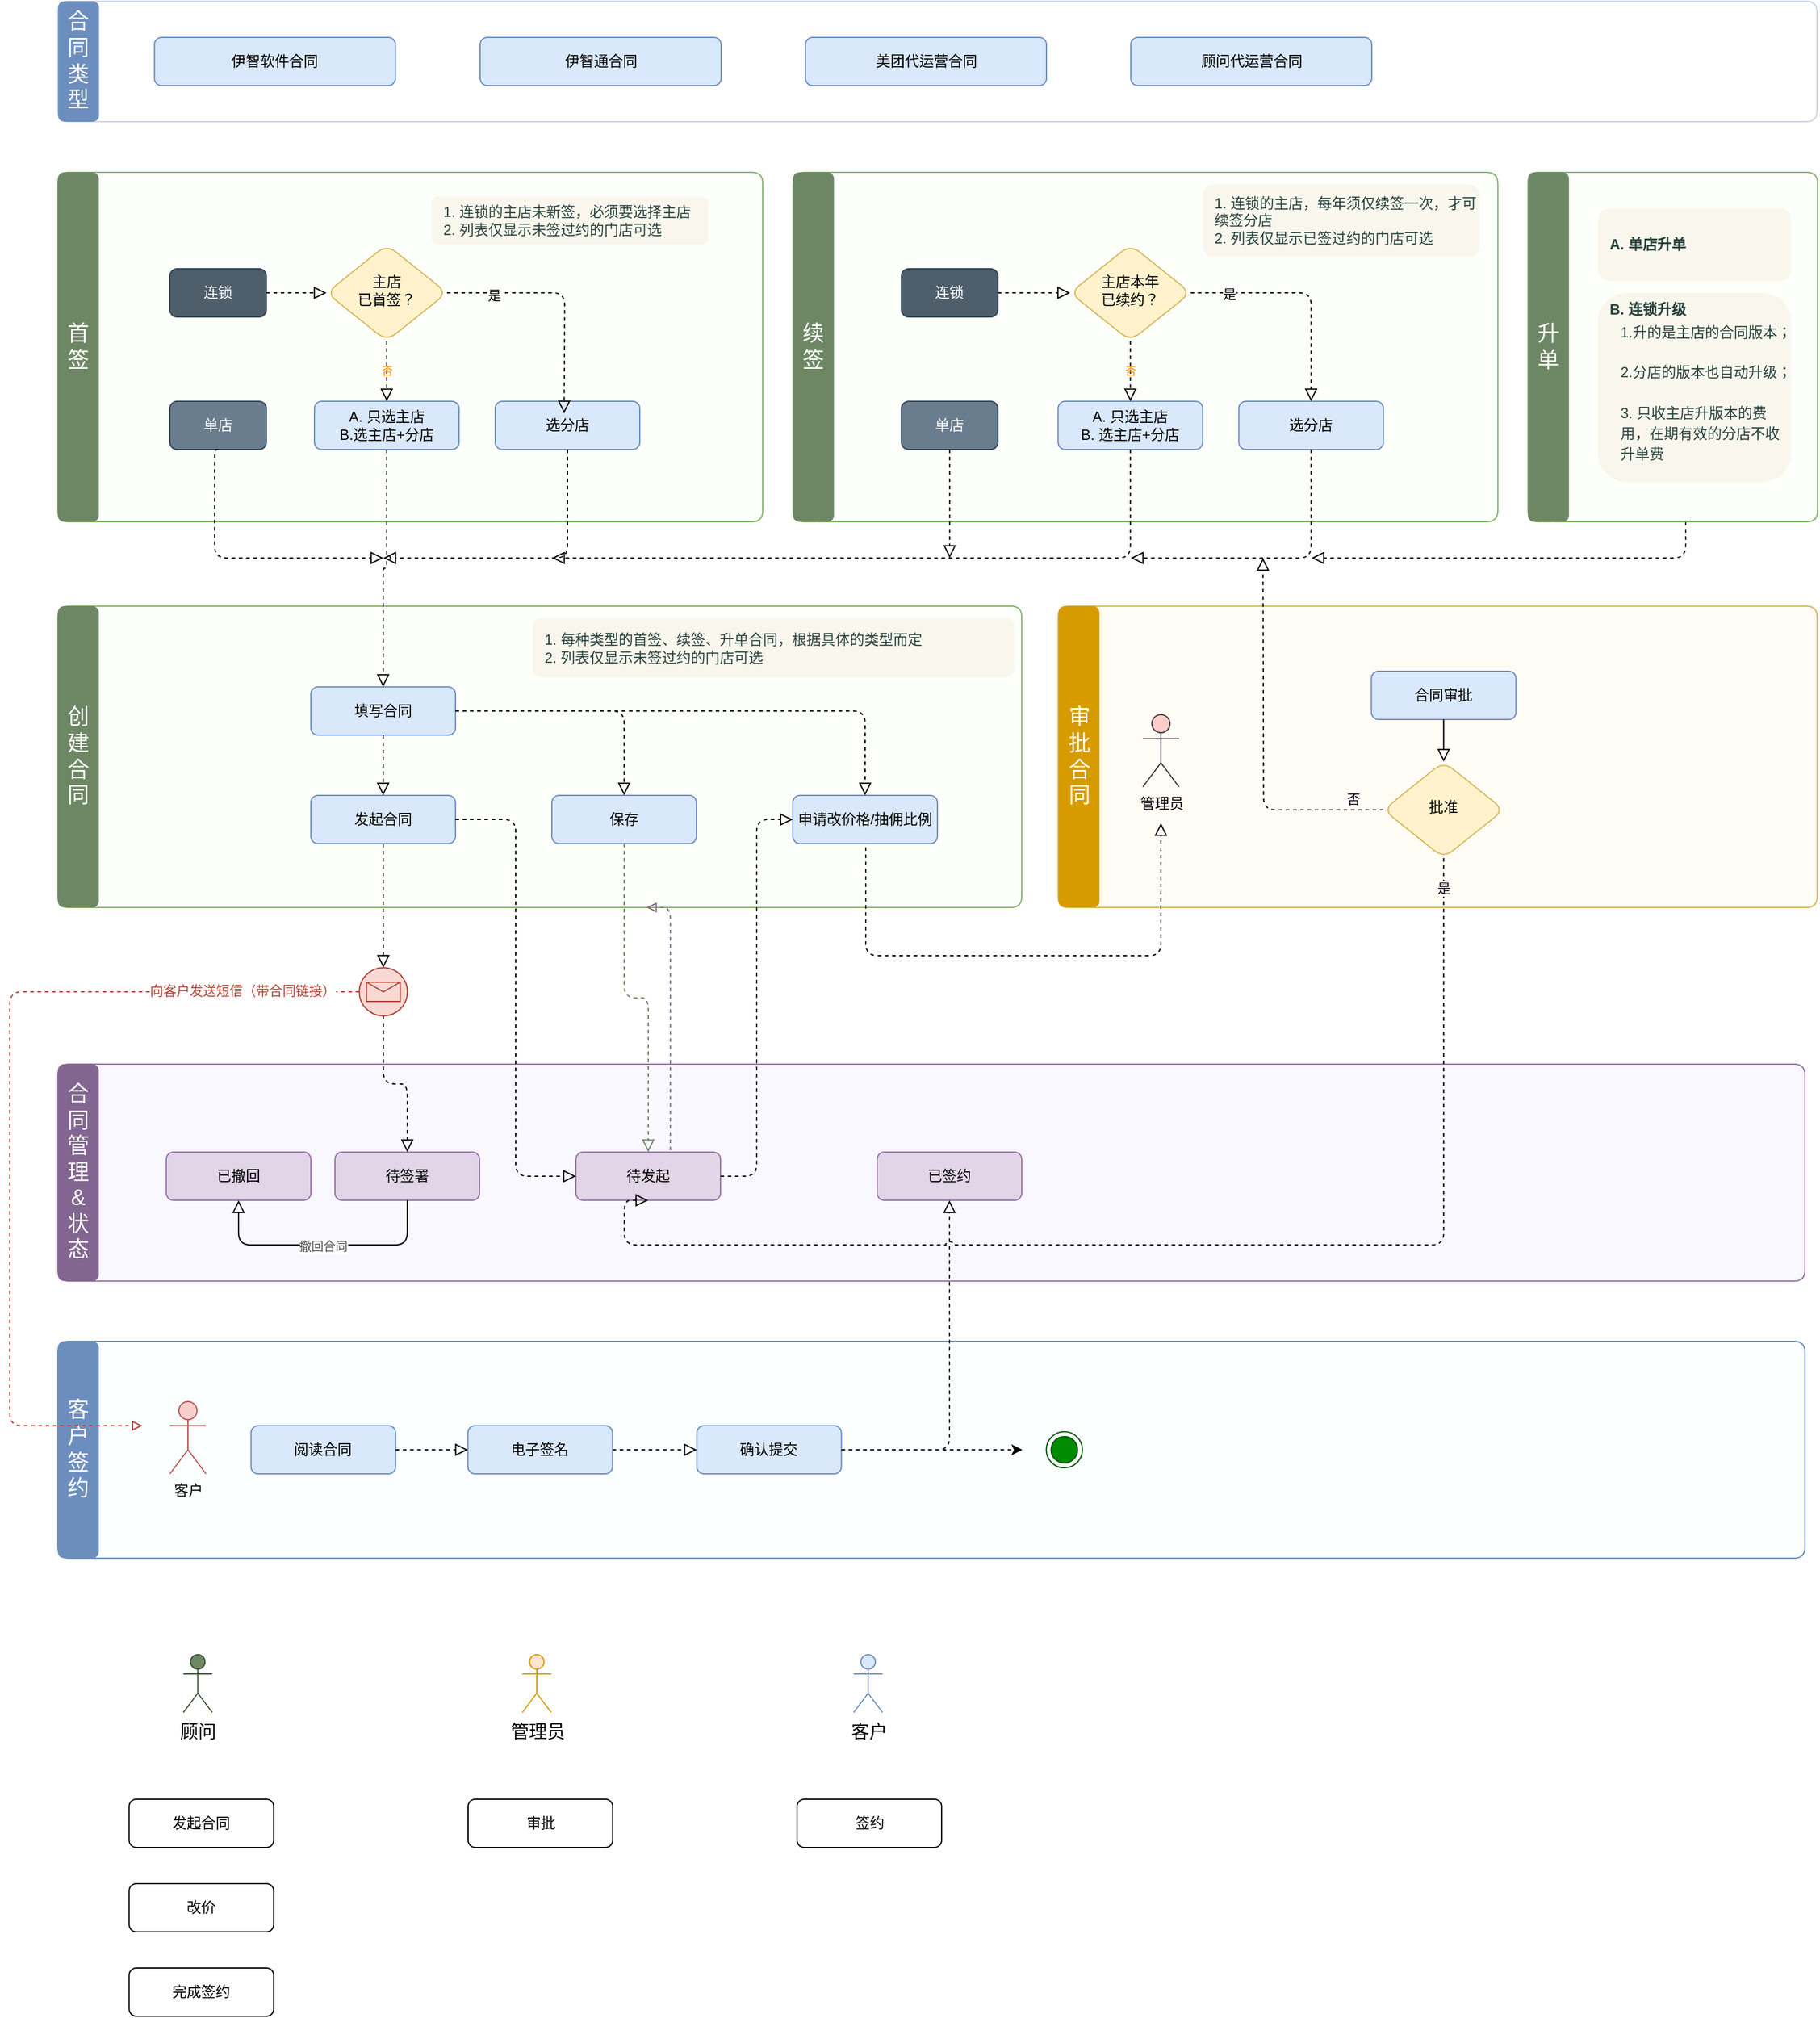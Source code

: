 <mxfile version="14.4.4" type="github" pages="3">
  <diagram id="C5RBs43oDa-KdzZeNtuy" name="合同签约">
    <mxGraphModel dx="2964" dy="2184" grid="1" gridSize="10" guides="1" tooltips="1" connect="1" arrows="1" fold="1" page="1" pageScale="1" pageWidth="827" pageHeight="1169" math="0" shadow="0">
      <root>
        <mxCell id="WIyWlLk6GJQsqaUBKTNV-0" />
        <mxCell id="WIyWlLk6GJQsqaUBKTNV-1" parent="WIyWlLk6GJQsqaUBKTNV-0" />
        <mxCell id="ug0V0p2KJz78mTbl74oe-62" value="Lane" style="swimlane;startSize=20;horizontal=0;fillColor=#d5e8d4;strokeColor=#82b366;swimlaneFillColor=#FDFFFA;arcSize=16;rounded=1;container=0;" vertex="1" parent="WIyWlLk6GJQsqaUBKTNV-1">
          <mxGeometry x="-939.83" y="-950" width="585" height="290" as="geometry">
            <mxRectangle x="-660" y="-740" width="30" height="50" as="alternateBounds" />
          </mxGeometry>
        </mxCell>
        <mxCell id="keEvcWe9_nsdeo778shN-0" value="续签" style="whiteSpace=wrap;html=1;fontSize=18;glass=0;strokeWidth=1;shadow=0;fillColor=#6d8764;fontColor=#ffffff;strokeColor=none;rounded=1;" parent="ug0V0p2KJz78mTbl74oe-62" vertex="1">
          <mxGeometry width="34" height="290" as="geometry" />
        </mxCell>
        <mxCell id="39W3sycP4qJBPkeKVRfO-146" value="单店" style="whiteSpace=wrap;html=1;fontSize=12;glass=0;strokeWidth=1;shadow=0;fillColor=#6A7D8F;strokeColor=#314354;fontColor=#ffffff;rounded=1;" parent="ug0V0p2KJz78mTbl74oe-62" vertex="1">
          <mxGeometry x="90" y="190" width="80" height="40" as="geometry" />
        </mxCell>
        <mxCell id="39W3sycP4qJBPkeKVRfO-141" value="A. 只选主店&lt;br&gt;B. 选主店+分店" style="whiteSpace=wrap;html=1;fontSize=12;glass=0;strokeWidth=1;shadow=0;fillColor=#dae8fc;strokeColor=#6c8ebf;rounded=1;" parent="ug0V0p2KJz78mTbl74oe-62" vertex="1">
          <mxGeometry x="220" y="190" width="120" height="40" as="geometry" />
        </mxCell>
        <mxCell id="39W3sycP4qJBPkeKVRfO-138" value="选分店" style="whiteSpace=wrap;html=1;fontSize=12;glass=0;strokeWidth=1;shadow=0;fillColor=#dae8fc;strokeColor=#6c8ebf;rounded=1;" parent="ug0V0p2KJz78mTbl74oe-62" vertex="1">
          <mxGeometry x="370" y="190" width="120" height="40" as="geometry" />
        </mxCell>
        <mxCell id="39W3sycP4qJBPkeKVRfO-119" value="主店本年&lt;br&gt;已续约？" style="rhombus;whiteSpace=wrap;html=1;shadow=0;fontFamily=Helvetica;fontSize=12;align=center;strokeWidth=1;spacing=6;spacingTop=-4;fillColor=#fff2cc;strokeColor=#d6b656;rounded=1;" parent="ug0V0p2KJz78mTbl74oe-62" vertex="1">
          <mxGeometry x="230" y="60" width="100" height="80" as="geometry" />
        </mxCell>
        <mxCell id="39W3sycP4qJBPkeKVRfO-147" value="连锁" style="whiteSpace=wrap;html=1;fontSize=12;glass=0;strokeWidth=1;shadow=0;fillColor=#4F5E6B;strokeColor=#314354;fontColor=#ffffff;rounded=1;" parent="ug0V0p2KJz78mTbl74oe-62" vertex="1">
          <mxGeometry x="90" y="80" width="80" height="40" as="geometry" />
        </mxCell>
        <mxCell id="hdKgFiHNt5B8iAR0eTGH-35" value="否" style="edgeStyle=orthogonalEdgeStyle;jumpStyle=arc;orthogonalLoop=1;jettySize=auto;html=1;exitX=0.5;exitY=1;exitDx=0;exitDy=0;entryX=0.5;entryY=0;entryDx=0;entryDy=0;shadow=0;labelBackgroundColor=none;endArrow=block;endFill=0;endSize=8;strokeWidth=1;dashed=1;fontSize=9;fontColor=#FF8800;startFill=0;" parent="ug0V0p2KJz78mTbl74oe-62" source="39W3sycP4qJBPkeKVRfO-119" target="39W3sycP4qJBPkeKVRfO-141" edge="1">
          <mxGeometry as="geometry">
            <mxPoint as="offset" />
          </mxGeometry>
        </mxCell>
        <mxCell id="hdKgFiHNt5B8iAR0eTGH-36" style="edgeStyle=orthogonalEdgeStyle;jumpStyle=arc;orthogonalLoop=1;jettySize=auto;html=1;exitX=1;exitY=0.5;exitDx=0;exitDy=0;entryX=0.5;entryY=0;entryDx=0;entryDy=0;shadow=0;labelBackgroundColor=none;endArrow=block;endFill=0;endSize=8;strokeWidth=1;dashed=1;fontSize=9;fontColor=#FF8800;startFill=0;" parent="ug0V0p2KJz78mTbl74oe-62" source="39W3sycP4qJBPkeKVRfO-119" target="39W3sycP4qJBPkeKVRfO-138" edge="1">
          <mxGeometry as="geometry" />
        </mxCell>
        <mxCell id="hdKgFiHNt5B8iAR0eTGH-38" value="是" style="edgeLabel;html=1;align=center;verticalAlign=middle;resizable=0;points=[];rounded=1;" parent="hdKgFiHNt5B8iAR0eTGH-36" vertex="1" connectable="0">
          <mxGeometry x="-0.662" y="-1" relative="1" as="geometry">
            <mxPoint as="offset" />
          </mxGeometry>
        </mxCell>
        <mxCell id="hdKgFiHNt5B8iAR0eTGH-34" style="edgeStyle=orthogonalEdgeStyle;jumpStyle=arc;orthogonalLoop=1;jettySize=auto;html=1;entryX=0;entryY=0.5;entryDx=0;entryDy=0;shadow=0;labelBackgroundColor=none;endArrow=block;endFill=0;endSize=8;strokeWidth=1;dashed=1;fontSize=9;fontColor=#FF8800;startFill=0;" parent="ug0V0p2KJz78mTbl74oe-62" source="39W3sycP4qJBPkeKVRfO-147" target="39W3sycP4qJBPkeKVRfO-119" edge="1">
          <mxGeometry as="geometry" />
        </mxCell>
        <mxCell id="keEvcWe9_nsdeo778shN-4" value="1. 连锁的主店，每年须仅续签一次，才可续签分店&#xa;2. 列表仅显示已签过约的门店可选" style="labelBackgroundColor=none;align=left;fillColor=#f9f7ed;spacingLeft=8;strokeColor=none;spacing=2;spacingBottom=0;verticalAlign=middle;whiteSpace=wrap;fontColor=#28423E;rounded=1;" parent="ug0V0p2KJz78mTbl74oe-62" vertex="1">
          <mxGeometry x="340" y="10" width="230" height="60" as="geometry" />
        </mxCell>
        <mxCell id="hdKgFiHNt5B8iAR0eTGH-15" value="Lane" style="swimlane;startSize=20;horizontal=0;fillColor=#d5e8d4;strokeColor=#82b366;swimlaneFillColor=#FDFFFA;rounded=1;" parent="WIyWlLk6GJQsqaUBKTNV-1" vertex="1">
          <mxGeometry x="-1550" y="-590" width="800" height="250" as="geometry">
            <mxRectangle x="-790" y="-120" width="30" height="50" as="alternateBounds" />
          </mxGeometry>
        </mxCell>
        <mxCell id="39W3sycP4qJBPkeKVRfO-82" value="填写合同" style="whiteSpace=wrap;html=1;fontSize=12;glass=0;strokeWidth=1;shadow=0;fillColor=#dae8fc;strokeColor=#6c8ebf;rounded=1;" parent="hdKgFiHNt5B8iAR0eTGH-15" vertex="1">
          <mxGeometry x="210" y="67" width="120" height="40" as="geometry" />
        </mxCell>
        <mxCell id="WIyWlLk6GJQsqaUBKTNV-3" value="发起合同" style="whiteSpace=wrap;html=1;fontSize=12;glass=0;strokeWidth=1;shadow=0;fillColor=#dae8fc;strokeColor=#6c8ebf;rounded=1;" parent="hdKgFiHNt5B8iAR0eTGH-15" vertex="1">
          <mxGeometry x="210" y="157" width="120" height="40" as="geometry" />
        </mxCell>
        <mxCell id="39W3sycP4qJBPkeKVRfO-96" value="保存" style="whiteSpace=wrap;html=1;fontSize=12;glass=0;strokeWidth=1;shadow=0;fillColor=#dae8fc;strokeColor=#6c8ebf;rounded=1;" parent="hdKgFiHNt5B8iAR0eTGH-15" vertex="1">
          <mxGeometry x="410" y="157" width="120" height="40" as="geometry" />
        </mxCell>
        <mxCell id="39W3sycP4qJBPkeKVRfO-97" value="申请改价格/抽佣比例" style="whiteSpace=wrap;html=1;fontSize=12;glass=0;strokeWidth=1;shadow=0;fillColor=#dae8fc;strokeColor=#6c8ebf;rounded=1;" parent="hdKgFiHNt5B8iAR0eTGH-15" vertex="1">
          <mxGeometry x="610" y="157" width="120" height="40" as="geometry" />
        </mxCell>
        <mxCell id="39W3sycP4qJBPkeKVRfO-85" style="edgeStyle=none;orthogonalLoop=1;jettySize=auto;html=1;exitX=0.5;exitY=1;exitDx=0;exitDy=0;entryX=0.5;entryY=0;entryDx=0;entryDy=0;shadow=0;labelBackgroundColor=none;endArrow=block;endFill=0;endSize=8;strokeWidth=1;jumpStyle=arc;dashed=1;" parent="hdKgFiHNt5B8iAR0eTGH-15" source="39W3sycP4qJBPkeKVRfO-82" target="WIyWlLk6GJQsqaUBKTNV-3" edge="1">
          <mxGeometry relative="1" as="geometry" />
        </mxCell>
        <mxCell id="39W3sycP4qJBPkeKVRfO-136" style="edgeStyle=orthogonalEdgeStyle;jumpStyle=arc;orthogonalLoop=1;jettySize=auto;html=1;exitX=1;exitY=0.5;exitDx=0;exitDy=0;entryX=0.5;entryY=0;entryDx=0;entryDy=0;shadow=0;labelBackgroundColor=none;startArrow=none;startFill=0;endArrow=block;endFill=0;endSize=8;strokeWidth=1;fontSize=9;fontColor=#FF8800;dashed=1;" parent="hdKgFiHNt5B8iAR0eTGH-15" source="39W3sycP4qJBPkeKVRfO-82" target="39W3sycP4qJBPkeKVRfO-96" edge="1">
          <mxGeometry relative="1" as="geometry" />
        </mxCell>
        <mxCell id="39W3sycP4qJBPkeKVRfO-135" style="edgeStyle=orthogonalEdgeStyle;jumpStyle=arc;orthogonalLoop=1;jettySize=auto;html=1;entryX=0.5;entryY=0;entryDx=0;entryDy=0;shadow=0;labelBackgroundColor=none;startArrow=none;startFill=0;endArrow=block;endFill=0;endSize=8;strokeWidth=1;fontSize=9;fontColor=#FF8800;dashed=1;" parent="hdKgFiHNt5B8iAR0eTGH-15" source="39W3sycP4qJBPkeKVRfO-82" target="39W3sycP4qJBPkeKVRfO-97" edge="1">
          <mxGeometry relative="1" as="geometry" />
        </mxCell>
        <mxCell id="C-Nj897b1dJz2E4-wclC-3" value="创建合同" style="whiteSpace=wrap;html=1;fontSize=18;glass=0;strokeWidth=1;shadow=0;fillColor=#6d8764;fontColor=#ffffff;strokeColor=none;rounded=1;" vertex="1" parent="hdKgFiHNt5B8iAR0eTGH-15">
          <mxGeometry width="34" height="250" as="geometry" />
        </mxCell>
        <mxCell id="C-Nj897b1dJz2E4-wclC-5" value="1. 每种类型的首签、续签、升单合同，根据具体的类型而定&lt;br&gt;2. 列表仅显示未签过约的门店可选" style="whiteSpace=wrap;labelBackgroundColor=none;align=left;fillColor=#f9f7ed;spacingLeft=8;strokeColor=none;spacing=2;spacingBottom=0;verticalAlign=middle;html=1;fontColor=#28423E;rounded=1;" vertex="1" parent="hdKgFiHNt5B8iAR0eTGH-15">
          <mxGeometry x="394" y="10" width="400" height="49" as="geometry" />
        </mxCell>
        <mxCell id="hdKgFiHNt5B8iAR0eTGH-7" value="客户签约" style="swimlane;startSize=20;horizontal=0;fillColor=#dae8fc;strokeColor=#6c8ebf;swimlaneFillColor=#FCFFFF;rounded=1;" parent="WIyWlLk6GJQsqaUBKTNV-1" vertex="1">
          <mxGeometry x="-1550" y="20" width="1450" height="180" as="geometry">
            <mxRectangle x="-793" y="930" width="30" height="50" as="alternateBounds" />
          </mxGeometry>
        </mxCell>
        <mxCell id="39W3sycP4qJBPkeKVRfO-140" value="客户" style="shape=umlActor;verticalLabelPosition=bottom;verticalAlign=top;html=1;fillColor=#f8cecc;strokeColor=#b85450;rounded=1;" parent="hdKgFiHNt5B8iAR0eTGH-7" vertex="1">
          <mxGeometry x="93" y="50" width="30" height="60" as="geometry" />
        </mxCell>
        <mxCell id="39W3sycP4qJBPkeKVRfO-107" value="确认提交" style="whiteSpace=wrap;html=1;fontSize=12;glass=0;strokeWidth=1;shadow=0;fillColor=#dae8fc;strokeColor=#6c8ebf;rounded=1;" parent="hdKgFiHNt5B8iAR0eTGH-7" vertex="1">
          <mxGeometry x="530.33" y="70" width="120" height="40" as="geometry" />
        </mxCell>
        <mxCell id="C-Nj897b1dJz2E4-wclC-29" value="阅读合同" style="whiteSpace=wrap;html=1;fontSize=12;glass=0;strokeWidth=1;shadow=0;fillColor=#dae8fc;strokeColor=#6c8ebf;rounded=1;" vertex="1" parent="hdKgFiHNt5B8iAR0eTGH-7">
          <mxGeometry x="160.33" y="70" width="120" height="40" as="geometry" />
        </mxCell>
        <mxCell id="C-Nj897b1dJz2E4-wclC-34" style="edgeStyle=orthogonalEdgeStyle;orthogonalLoop=1;jettySize=auto;html=1;exitX=1;exitY=0.5;exitDx=0;exitDy=0;entryX=0;entryY=0.5;entryDx=0;entryDy=0;fontColor=#000000;shadow=0;dashed=1;strokeWidth=1;labelBackgroundColor=none;endFill=0;endArrow=block;endSize=8;startSize=8;" edge="1" parent="hdKgFiHNt5B8iAR0eTGH-7" source="C-Nj897b1dJz2E4-wclC-32" target="39W3sycP4qJBPkeKVRfO-107">
          <mxGeometry relative="1" as="geometry" />
        </mxCell>
        <mxCell id="C-Nj897b1dJz2E4-wclC-32" value="电子签名" style="whiteSpace=wrap;html=1;fontSize=12;glass=0;strokeWidth=1;shadow=0;fillColor=#dae8fc;strokeColor=#6c8ebf;rounded=1;" vertex="1" parent="hdKgFiHNt5B8iAR0eTGH-7">
          <mxGeometry x="340.33" y="70" width="120" height="40" as="geometry" />
        </mxCell>
        <mxCell id="C-Nj897b1dJz2E4-wclC-33" value="" style="edgeStyle=orthogonalEdgeStyle;orthogonalLoop=1;jettySize=auto;html=1;fontColor=#000000;shadow=0;dashed=1;strokeWidth=1;labelBackgroundColor=none;endFill=0;endArrow=block;endSize=8;startSize=8;" edge="1" parent="hdKgFiHNt5B8iAR0eTGH-7" source="C-Nj897b1dJz2E4-wclC-29" target="C-Nj897b1dJz2E4-wclC-32">
          <mxGeometry relative="1" as="geometry" />
        </mxCell>
        <mxCell id="39W3sycP4qJBPkeKVRfO-122" value="" style="ellipse;html=1;shape=endState;fillColor=#008a00;strokeColor=#005700;fontColor=#ffffff;rounded=1;" parent="hdKgFiHNt5B8iAR0eTGH-7" vertex="1">
          <mxGeometry x="820.33" y="75" width="30" height="30" as="geometry" />
        </mxCell>
        <mxCell id="C-Nj897b1dJz2E4-wclC-36" value="客户签约" style="whiteSpace=wrap;html=1;fontSize=18;glass=0;strokeWidth=1;shadow=0;fontColor=#ffffff;strokeColor=none;fillColor=#6C8EBF;rounded=1;" vertex="1" parent="hdKgFiHNt5B8iAR0eTGH-7">
          <mxGeometry width="34" height="180" as="geometry" />
        </mxCell>
        <mxCell id="hdKgFiHNt5B8iAR0eTGH-13" value="合同状态" style="swimlane;startSize=20;horizontal=0;fillColor=#e1d5e7;strokeColor=#9673a6;swimlaneFillColor=#F9F7FF;rounded=1;" parent="WIyWlLk6GJQsqaUBKTNV-1" vertex="1">
          <mxGeometry x="-1550" y="-210" width="1450" height="180" as="geometry" />
        </mxCell>
        <mxCell id="39W3sycP4qJBPkeKVRfO-92" value="已撤回" style="whiteSpace=wrap;html=1;fontSize=12;glass=0;strokeWidth=1;shadow=0;fillColor=#e1d5e7;strokeColor=#9673a6;rounded=1;" parent="hdKgFiHNt5B8iAR0eTGH-13" vertex="1">
          <mxGeometry x="90" y="73" width="120" height="40" as="geometry" />
        </mxCell>
        <mxCell id="39W3sycP4qJBPkeKVRfO-86" value="待签署" style="whiteSpace=wrap;html=1;fontSize=12;glass=0;strokeWidth=1;shadow=0;fillColor=#e1d5e7;strokeColor=#9673a6;rounded=1;" parent="hdKgFiHNt5B8iAR0eTGH-13" vertex="1">
          <mxGeometry x="230" y="73" width="120" height="40" as="geometry" />
        </mxCell>
        <mxCell id="39W3sycP4qJBPkeKVRfO-94" value="待发起" style="whiteSpace=wrap;html=1;fontSize=12;glass=0;strokeWidth=1;shadow=0;fillColor=#e1d5e7;strokeColor=#9673a6;rounded=1;" parent="hdKgFiHNt5B8iAR0eTGH-13" vertex="1">
          <mxGeometry x="430" y="73" width="120" height="40" as="geometry" />
        </mxCell>
        <mxCell id="39W3sycP4qJBPkeKVRfO-150" style="edgeStyle=orthogonalEdgeStyle;jumpStyle=arc;orthogonalLoop=1;jettySize=auto;html=1;exitX=0.5;exitY=1;exitDx=0;exitDy=0;shadow=0;labelBackgroundColor=none;startArrow=none;startFill=0;endArrow=block;endFill=0;endSize=8;strokeWidth=1;fontSize=10;fontColor=#4D4D4D;" parent="hdKgFiHNt5B8iAR0eTGH-13" source="39W3sycP4qJBPkeKVRfO-86" target="39W3sycP4qJBPkeKVRfO-92" edge="1">
          <mxGeometry relative="1" as="geometry">
            <mxPoint x="487" y="113" as="sourcePoint" />
            <Array as="points">
              <mxPoint x="290" y="150" />
              <mxPoint x="150" y="150" />
            </Array>
          </mxGeometry>
        </mxCell>
        <mxCell id="39W3sycP4qJBPkeKVRfO-151" value="撤回合同" style="edgeLabel;html=1;align=center;verticalAlign=middle;resizable=0;points=[];fontSize=10;fontColor=#4D4D4D;rounded=1;" parent="39W3sycP4qJBPkeKVRfO-150" vertex="1" connectable="0">
          <mxGeometry x="-0.175" y="1" relative="1" as="geometry">
            <mxPoint x="-19" as="offset" />
          </mxGeometry>
        </mxCell>
        <mxCell id="hdKgFiHNt5B8iAR0eTGH-17" value="已签约" style="whiteSpace=wrap;html=1;fontSize=12;glass=0;strokeWidth=1;shadow=0;fillColor=#e1d5e7;strokeColor=#9673a6;rounded=1;" parent="hdKgFiHNt5B8iAR0eTGH-13" vertex="1">
          <mxGeometry x="680" y="73" width="120" height="40" as="geometry" />
        </mxCell>
        <mxCell id="C-Nj897b1dJz2E4-wclC-28" value="合同管理&lt;br&gt;&amp;amp;&lt;br&gt;状态" style="whiteSpace=wrap;html=1;fontSize=18;glass=0;strokeWidth=1;shadow=0;fontColor=#ffffff;strokeColor=none;fillColor=#836591;rounded=1;" vertex="1" parent="hdKgFiHNt5B8iAR0eTGH-13">
          <mxGeometry width="34" height="180" as="geometry" />
        </mxCell>
        <mxCell id="hdKgFiHNt5B8iAR0eTGH-4" value="" style="edgeStyle=orthogonalEdgeStyle;orthogonalLoop=1;jettySize=auto;html=1;endArrow=block;endFill=0;startSize=8;endSize=8;dashed=1;" parent="WIyWlLk6GJQsqaUBKTNV-1" source="WIyWlLk6GJQsqaUBKTNV-3" target="hdKgFiHNt5B8iAR0eTGH-2" edge="1">
          <mxGeometry relative="1" as="geometry" />
        </mxCell>
        <mxCell id="39W3sycP4qJBPkeKVRfO-160" value="Pool" style="swimlane;html=1;horizontal=0;startSize=20;labelBackgroundColor=#F0F0F0;fontSize=10;align=left;swimlaneFillColor=#FFFBF5;strokeColor=#d6b656;fillColor=#fff2cc;rounded=1;" parent="WIyWlLk6GJQsqaUBKTNV-1" vertex="1">
          <mxGeometry x="-719.83" y="-590" width="630" height="250" as="geometry">
            <mxRectangle x="390" y="-120" width="30" height="50" as="alternateBounds" />
          </mxGeometry>
        </mxCell>
        <mxCell id="39W3sycP4qJBPkeKVRfO-139" value="管理员" style="shape=umlActor;verticalLabelPosition=bottom;verticalAlign=top;html=1;fillColor=#ffcccc;strokeColor=#36393d;rounded=1;" parent="39W3sycP4qJBPkeKVRfO-160" vertex="1">
          <mxGeometry x="70.33" y="90" width="30" height="60" as="geometry" />
        </mxCell>
        <mxCell id="39W3sycP4qJBPkeKVRfO-99" value="合同审批" style="whiteSpace=wrap;html=1;fontSize=12;glass=0;strokeWidth=1;shadow=0;fillColor=#dae8fc;strokeColor=#6c8ebf;rounded=1;" parent="39W3sycP4qJBPkeKVRfO-160" vertex="1">
          <mxGeometry x="260" y="54" width="120" height="40" as="geometry" />
        </mxCell>
        <mxCell id="39W3sycP4qJBPkeKVRfO-101" value="批准" style="rhombus;whiteSpace=wrap;html=1;shadow=0;strokeColor=#d6b656;strokeWidth=1;fillColor=#fff2cc;spacing=6;spacingTop=-4;rounded=1;" parent="39W3sycP4qJBPkeKVRfO-160" vertex="1">
          <mxGeometry x="270" y="129" width="100" height="80" as="geometry" />
        </mxCell>
        <mxCell id="39W3sycP4qJBPkeKVRfO-102" value="" style="edgeStyle=none;orthogonalLoop=1;jettySize=auto;html=1;shadow=0;labelBackgroundColor=none;endArrow=block;endFill=0;endSize=8;strokeColor=#000000;strokeWidth=1;jumpStyle=arc;" parent="39W3sycP4qJBPkeKVRfO-160" source="39W3sycP4qJBPkeKVRfO-99" target="39W3sycP4qJBPkeKVRfO-101" edge="1">
          <mxGeometry x="-10" y="-20" as="geometry" />
        </mxCell>
        <mxCell id="C-Nj897b1dJz2E4-wclC-18" value="审批合同" style="whiteSpace=wrap;html=1;fontSize=18;glass=0;strokeWidth=1;shadow=0;strokeColor=none;fillColor=#D79B00;fontColor=#FFFFFF;rounded=1;" vertex="1" parent="39W3sycP4qJBPkeKVRfO-160">
          <mxGeometry x="0.33" width="34" height="250" as="geometry" />
        </mxCell>
        <mxCell id="hdKgFiHNt5B8iAR0eTGH-6" style="edgeStyle=orthogonalEdgeStyle;orthogonalLoop=1;jettySize=auto;html=1;exitX=0;exitY=0.5;exitDx=0;exitDy=0;startArrow=none;startFill=0;endArrow=block;endFill=0;jumpStyle=arc;dashed=1;strokeColor=#ae4132;fillColor=#fad9d5;" parent="WIyWlLk6GJQsqaUBKTNV-1" source="hdKgFiHNt5B8iAR0eTGH-2" edge="1">
          <mxGeometry relative="1" as="geometry">
            <mxPoint x="-1479.83" y="90" as="targetPoint" />
            <Array as="points">
              <mxPoint x="-1589.83" y="-270" />
              <mxPoint x="-1589.83" y="90" />
            </Array>
          </mxGeometry>
        </mxCell>
        <mxCell id="2lxDM8EpAbikMeBgvHTp-0" value="向客户发送短信（带合同链接）" style="edgeLabel;html=1;align=center;verticalAlign=middle;resizable=0;points=[];fontColor=#AE4132;rounded=1;" parent="hdKgFiHNt5B8iAR0eTGH-6" vertex="1" connectable="0">
          <mxGeometry x="-0.802" relative="1" as="geometry">
            <mxPoint x="-22.67" y="-1" as="offset" />
          </mxGeometry>
        </mxCell>
        <mxCell id="hdKgFiHNt5B8iAR0eTGH-66" style="edgeStyle=orthogonalEdgeStyle;jumpStyle=arc;orthogonalLoop=1;jettySize=auto;html=1;exitX=0.5;exitY=1;exitDx=0;exitDy=0;entryX=0.5;entryY=0;entryDx=0;entryDy=0;shadow=0;dashed=1;labelBackgroundColor=none;startSize=8;endArrow=block;endFill=0;endSize=8;strokeWidth=1;" parent="WIyWlLk6GJQsqaUBKTNV-1" source="hdKgFiHNt5B8iAR0eTGH-2" target="39W3sycP4qJBPkeKVRfO-86" edge="1">
          <mxGeometry relative="1" as="geometry" />
        </mxCell>
        <mxCell id="hdKgFiHNt5B8iAR0eTGH-2" value="" style="shape=mxgraph.bpmn.shape;html=1;verticalLabelPosition=bottom;labelBackgroundColor=#ffffff;verticalAlign=top;align=center;perimeter=ellipsePerimeter;outlineConnect=0;outline=standard;symbol=message;strokeColor=#ae4132;fillColor=#fad9d5;direction=east;rounded=1;" parent="WIyWlLk6GJQsqaUBKTNV-1" vertex="1">
          <mxGeometry x="-1299.83" y="-290" width="40" height="40" as="geometry" />
        </mxCell>
        <mxCell id="hdKgFiHNt5B8iAR0eTGH-14" value="Lane" style="swimlane;startSize=20;horizontal=0;fillColor=#d5e8d4;strokeColor=#82b366;swimlaneFillColor=#FDFFFA;container=0;rounded=1;" parent="WIyWlLk6GJQsqaUBKTNV-1" vertex="1">
          <mxGeometry x="-1550" y="-950" width="585" height="290" as="geometry">
            <mxRectangle x="-1303" y="-780" width="30" height="50" as="alternateBounds" />
          </mxGeometry>
        </mxCell>
        <mxCell id="keEvcWe9_nsdeo778shN-1" value="1. 连锁的主店未新签，必须要选择主店&lt;br&gt;2. 列表仅显示未签过约的门店可选" style="whiteSpace=wrap;labelBackgroundColor=none;align=left;fillColor=#f9f7ed;spacingLeft=8;strokeColor=none;spacing=2;spacingBottom=0;verticalAlign=middle;html=1;fontColor=#28423E;rounded=1;" parent="hdKgFiHNt5B8iAR0eTGH-14" vertex="1">
          <mxGeometry x="310.0" y="20" width="230" height="40" as="geometry" />
        </mxCell>
        <mxCell id="39W3sycP4qJBPkeKVRfO-126" value="首签" style="whiteSpace=wrap;html=1;fontSize=18;glass=0;strokeWidth=1;shadow=0;fillColor=#6d8764;fontColor=#ffffff;strokeColor=none;rounded=1;" parent="hdKgFiHNt5B8iAR0eTGH-14" vertex="1">
          <mxGeometry width="34" height="290" as="geometry" />
        </mxCell>
        <mxCell id="39W3sycP4qJBPkeKVRfO-129" value="连锁" style="whiteSpace=wrap;html=1;fontSize=12;glass=0;strokeWidth=1;shadow=0;strokeColor=#314354;fontColor=#ffffff;fillColor=#4F5E6B;rounded=1;" parent="hdKgFiHNt5B8iAR0eTGH-14" vertex="1">
          <mxGeometry x="93" y="80" width="80" height="40" as="geometry" />
        </mxCell>
        <mxCell id="hdKgFiHNt5B8iAR0eTGH-39" value="主店&lt;br&gt;已首签？" style="rhombus;whiteSpace=wrap;html=1;shadow=0;fontFamily=Helvetica;fontSize=12;align=center;strokeWidth=1;spacing=6;spacingTop=-4;fillColor=#fff2cc;strokeColor=#d6b656;rounded=1;" parent="hdKgFiHNt5B8iAR0eTGH-14" vertex="1">
          <mxGeometry x="223" y="60" width="100" height="80" as="geometry" />
        </mxCell>
        <mxCell id="hdKgFiHNt5B8iAR0eTGH-41" value="选分店" style="whiteSpace=wrap;html=1;fontSize=12;glass=0;strokeWidth=1;shadow=0;fillColor=#dae8fc;strokeColor=#6c8ebf;rounded=1;" parent="hdKgFiHNt5B8iAR0eTGH-14" vertex="1">
          <mxGeometry x="363" y="190" width="120" height="40" as="geometry" />
        </mxCell>
        <mxCell id="39W3sycP4qJBPkeKVRfO-114" value="A. 只选主店&lt;br&gt;B.选主店+分店" style="whiteSpace=wrap;html=1;fontSize=12;glass=0;strokeWidth=1;shadow=0;fillColor=#dae8fc;strokeColor=#6c8ebf;rounded=1;" parent="hdKgFiHNt5B8iAR0eTGH-14" vertex="1">
          <mxGeometry x="213" y="190" width="120" height="40" as="geometry" />
        </mxCell>
        <mxCell id="39W3sycP4qJBPkeKVRfO-128" value="单店" style="whiteSpace=wrap;html=1;fontSize=12;glass=0;strokeWidth=1;shadow=0;strokeColor=#314354;fontColor=#ffffff;fillColor=#6A7D8F;rounded=1;" parent="hdKgFiHNt5B8iAR0eTGH-14" vertex="1">
          <mxGeometry x="93" y="190" width="80" height="40" as="geometry" />
        </mxCell>
        <mxCell id="hdKgFiHNt5B8iAR0eTGH-40" style="edgeStyle=orthogonalEdgeStyle;jumpStyle=arc;orthogonalLoop=1;jettySize=auto;html=1;exitX=1;exitY=0.5;exitDx=0;exitDy=0;shadow=0;labelBackgroundColor=none;endArrow=block;endFill=0;endSize=8;strokeWidth=1;dashed=1;fontSize=9;fontColor=#FF8800;startFill=0;" parent="hdKgFiHNt5B8iAR0eTGH-14" source="39W3sycP4qJBPkeKVRfO-129" target="hdKgFiHNt5B8iAR0eTGH-39" edge="1">
          <mxGeometry as="geometry" />
        </mxCell>
        <mxCell id="hdKgFiHNt5B8iAR0eTGH-44" value="否" style="edgeStyle=orthogonalEdgeStyle;jumpStyle=arc;orthogonalLoop=1;jettySize=auto;html=1;exitX=0.5;exitY=1;exitDx=0;exitDy=0;entryX=0.5;entryY=0;entryDx=0;entryDy=0;shadow=0;labelBackgroundColor=none;endArrow=block;endFill=0;endSize=8;strokeWidth=1;dashed=1;fontSize=9;fontColor=#FF8800;startFill=0;" parent="hdKgFiHNt5B8iAR0eTGH-14" source="hdKgFiHNt5B8iAR0eTGH-39" target="39W3sycP4qJBPkeKVRfO-114" edge="1">
          <mxGeometry as="geometry">
            <mxPoint as="offset" />
          </mxGeometry>
        </mxCell>
        <mxCell id="hdKgFiHNt5B8iAR0eTGH-16" style="edgeStyle=orthogonalEdgeStyle;jumpStyle=arc;orthogonalLoop=1;jettySize=auto;html=1;exitX=1;exitY=0.5;exitDx=0;exitDy=0;entryX=0;entryY=0.5;entryDx=0;entryDy=0;shadow=0;labelBackgroundColor=none;startSize=8;endArrow=block;endFill=0;endSize=8;strokeWidth=1;dashed=1;" parent="WIyWlLk6GJQsqaUBKTNV-1" source="39W3sycP4qJBPkeKVRfO-94" target="39W3sycP4qJBPkeKVRfO-97" edge="1">
          <mxGeometry relative="1" as="geometry" />
        </mxCell>
        <mxCell id="hdKgFiHNt5B8iAR0eTGH-18" style="edgeStyle=orthogonalEdgeStyle;jumpStyle=arc;orthogonalLoop=1;jettySize=auto;html=1;exitX=1;exitY=0.5;exitDx=0;exitDy=0;entryX=0.5;entryY=1;entryDx=0;entryDy=0;shadow=0;labelBackgroundColor=none;startSize=8;endArrow=block;endFill=0;endSize=8;strokeWidth=1;dashed=1;" parent="WIyWlLk6GJQsqaUBKTNV-1" source="39W3sycP4qJBPkeKVRfO-107" target="hdKgFiHNt5B8iAR0eTGH-17" edge="1">
          <mxGeometry relative="1" as="geometry" />
        </mxCell>
        <mxCell id="hdKgFiHNt5B8iAR0eTGH-32" style="edgeStyle=orthogonalEdgeStyle;jumpStyle=arc;orthogonalLoop=1;jettySize=auto;html=1;exitX=0.5;exitY=1;exitDx=0;exitDy=0;shadow=0;labelBackgroundColor=none;endArrow=block;endFill=0;endSize=8;strokeWidth=1;dashed=1;fontSize=9;fontColor=#FF8800;startFill=0;" parent="WIyWlLk6GJQsqaUBKTNV-1" source="39W3sycP4qJBPkeKVRfO-141" edge="1">
          <mxGeometry relative="1" as="geometry">
            <mxPoint x="-1139.83" y="-630" as="targetPoint" />
            <Array as="points">
              <mxPoint x="-659.5" y="-630" />
            </Array>
          </mxGeometry>
        </mxCell>
        <mxCell id="hdKgFiHNt5B8iAR0eTGH-37" style="edgeStyle=orthogonalEdgeStyle;jumpStyle=arc;orthogonalLoop=1;jettySize=auto;html=1;exitX=0.5;exitY=1;exitDx=0;exitDy=0;shadow=0;labelBackgroundColor=none;endArrow=block;endFill=0;endSize=8;strokeWidth=1;dashed=1;fontSize=9;fontColor=#FF8800;startFill=0;" parent="WIyWlLk6GJQsqaUBKTNV-1" source="39W3sycP4qJBPkeKVRfO-138" edge="1">
          <mxGeometry relative="1" as="geometry">
            <mxPoint x="-659.5" y="-630" as="targetPoint" />
            <Array as="points">
              <mxPoint x="-509.5" y="-630" />
            </Array>
          </mxGeometry>
        </mxCell>
        <mxCell id="hdKgFiHNt5B8iAR0eTGH-45" style="edgeStyle=orthogonalEdgeStyle;jumpStyle=arc;orthogonalLoop=1;jettySize=auto;html=1;shadow=0;labelBackgroundColor=none;endArrow=block;endFill=0;endSize=8;strokeWidth=1;exitX=0.5;exitY=1;exitDx=0;exitDy=0;dashed=1;fontSize=9;fontColor=#FF8800;startFill=0;" parent="WIyWlLk6GJQsqaUBKTNV-1" source="hdKgFiHNt5B8iAR0eTGH-41" edge="1">
          <mxGeometry relative="1" as="geometry">
            <mxPoint x="-1279.83" y="-630" as="targetPoint" />
            <Array as="points">
              <mxPoint x="-1129.83" y="-630" />
              <mxPoint x="-1279.83" y="-630" />
            </Array>
          </mxGeometry>
        </mxCell>
        <mxCell id="ug0V0p2KJz78mTbl74oe-11" style="edgeStyle=orthogonalEdgeStyle;jumpStyle=arc;jumpSize=8;orthogonalLoop=1;jettySize=auto;html=1;dashed=1;startArrow=none;startFill=0;endArrow=block;endFill=0;endSize=8;strokeColor=#000000;fontSize=9;fontColor=#FF8800;shadow=0;strokeWidth=1;labelBackgroundColor=none;" edge="1" parent="WIyWlLk6GJQsqaUBKTNV-1">
          <mxGeometry relative="1" as="geometry">
            <mxPoint x="-509.5" y="-630" as="targetPoint" />
            <mxPoint x="-199" y="-660" as="sourcePoint" />
            <Array as="points">
              <mxPoint x="-199.5" y="-660" />
              <mxPoint x="-199.5" y="-630" />
            </Array>
          </mxGeometry>
        </mxCell>
        <mxCell id="hdKgFiHNt5B8iAR0eTGH-48" value="Lane" style="swimlane;startSize=20;horizontal=0;fillColor=#d5e8d4;strokeColor=#82b366;swimlaneFillColor=#FDFFFA;rounded=1;" parent="WIyWlLk6GJQsqaUBKTNV-1" vertex="1">
          <mxGeometry x="-329.83" y="-950" width="240.33" height="290" as="geometry" />
        </mxCell>
        <mxCell id="hdKgFiHNt5B8iAR0eTGH-53" value="否" style="edgeStyle=orthogonalEdgeStyle;jumpStyle=arc;orthogonalLoop=1;jettySize=auto;html=1;exitX=0.5;exitY=1;exitDx=0;exitDy=0;entryX=0.5;entryY=0;entryDx=0;entryDy=0;shadow=0;labelBackgroundColor=none;startSize=8;endArrow=block;endFill=0;endSize=8;strokeWidth=1;" parent="hdKgFiHNt5B8iAR0eTGH-48" edge="1">
          <mxGeometry x="-0.5" y="10" relative="1" as="geometry">
            <mxPoint as="offset" />
            <mxPoint x="390" y="100" as="sourcePoint" />
          </mxGeometry>
        </mxCell>
        <mxCell id="keEvcWe9_nsdeo778shN-5" value="升单" style="whiteSpace=wrap;html=1;fontSize=18;glass=0;strokeWidth=1;shadow=0;fillColor=#6d8764;fontColor=#ffffff;strokeColor=none;rounded=1;" parent="hdKgFiHNt5B8iAR0eTGH-48" vertex="1">
          <mxGeometry width="34" height="290" as="geometry" />
        </mxCell>
        <mxCell id="C-Nj897b1dJz2E4-wclC-6" value="A. 单店升单" style="labelBackgroundColor=none;align=left;fillColor=#f9f7ed;spacingLeft=8;strokeColor=none;spacing=2;spacingBottom=0;verticalAlign=middle;whiteSpace=wrap;fontColor=#28423E;fontStyle=1;rounded=1;" vertex="1" parent="hdKgFiHNt5B8iAR0eTGH-48">
          <mxGeometry x="58.17" y="30" width="160" height="60" as="geometry" />
        </mxCell>
        <mxCell id="C-Nj897b1dJz2E4-wclC-7" value="B. 连锁升级&#xa;&#xa;" style="labelBackgroundColor=none;align=left;fillColor=#f9f7ed;spacingLeft=8;strokeColor=none;spacing=2;spacingBottom=0;verticalAlign=top;whiteSpace=wrap;fontColor=#28423E;horizontal=1;glass=0;labelPosition=center;verticalLabelPosition=middle;spacingRight=6;fontStyle=1;rounded=1;" vertex="1" parent="hdKgFiHNt5B8iAR0eTGH-48">
          <mxGeometry x="58.17" y="100" width="160" height="157" as="geometry" />
        </mxCell>
        <mxCell id="C-Nj897b1dJz2E4-wclC-19" value="&lt;p style=&quot;line-height: 140%&quot;&gt;&lt;span style=&quot;color: rgb(40 , 66 , 62)&quot;&gt;1.升的是主店的合同版本；&lt;/span&gt;&lt;br style=&quot;padding: 0px ; margin: 0px ; color: rgb(40 , 66 , 62)&quot;&gt;&lt;br style=&quot;padding: 0px ; margin: 0px ; color: rgb(40 , 66 , 62)&quot;&gt;&lt;span style=&quot;color: rgb(40 , 66 , 62)&quot;&gt;2.分店的版本也自动升级；&lt;/span&gt;&lt;br style=&quot;padding: 0px ; margin: 0px ; color: rgb(40 , 66 , 62)&quot;&gt;&lt;br style=&quot;padding: 0px ; margin: 0px ; color: rgb(40 , 66 , 62)&quot;&gt;&lt;span style=&quot;color: rgb(40 , 66 , 62)&quot;&gt;3. 只收主店升版本的费用，在期有效的分店不收升单费&lt;/span&gt;&lt;/p&gt;" style="text;html=1;strokeColor=none;fillColor=none;align=left;verticalAlign=middle;whiteSpace=wrap;glass=0;fontColor=#F7F7F7;rounded=1;" vertex="1" parent="hdKgFiHNt5B8iAR0eTGH-48">
          <mxGeometry x="74.5" y="130" width="143.67" height="105" as="geometry" />
        </mxCell>
        <mxCell id="ug0V0p2KJz78mTbl74oe-0" style="edgeStyle=none;jumpStyle=arc;jumpSize=8;orthogonalLoop=1;jettySize=auto;html=1;exitX=0.5;exitY=0;exitDx=0;exitDy=0;dashed=1;startArrow=none;startFill=0;startSize=10;endArrow=block;endFill=0;endSize=10;strokeColor=#836591;fontSize=12;fontColor=#0E1D38;" edge="1" parent="hdKgFiHNt5B8iAR0eTGH-48" source="C-Nj897b1dJz2E4-wclC-19" target="C-Nj897b1dJz2E4-wclC-19">
          <mxGeometry relative="1" as="geometry" />
        </mxCell>
        <mxCell id="hdKgFiHNt5B8iAR0eTGH-61" style="edgeStyle=orthogonalEdgeStyle;jumpStyle=arc;orthogonalLoop=1;jettySize=auto;html=1;exitX=0.5;exitY=1;exitDx=0;exitDy=0;shadow=0;labelBackgroundColor=none;startSize=8;endArrow=block;endFill=0;endSize=8;strokeWidth=1;dashed=1;strokeColor=#6D8764;" parent="WIyWlLk6GJQsqaUBKTNV-1" source="39W3sycP4qJBPkeKVRfO-96" target="39W3sycP4qJBPkeKVRfO-94" edge="1">
          <mxGeometry relative="1" as="geometry" />
        </mxCell>
        <mxCell id="hdKgFiHNt5B8iAR0eTGH-62" style="edgeStyle=orthogonalEdgeStyle;jumpStyle=arc;orthogonalLoop=1;jettySize=auto;html=1;exitX=1;exitY=0.5;exitDx=0;exitDy=0;entryX=0;entryY=0.5;entryDx=0;entryDy=0;shadow=0;labelBackgroundColor=none;startSize=8;endArrow=block;endFill=0;endSize=8;strokeWidth=1;dashed=1;" parent="WIyWlLk6GJQsqaUBKTNV-1" source="WIyWlLk6GJQsqaUBKTNV-3" target="39W3sycP4qJBPkeKVRfO-94" edge="1">
          <mxGeometry relative="1" as="geometry" />
        </mxCell>
        <mxCell id="hdKgFiHNt5B8iAR0eTGH-63" style="edgeStyle=orthogonalEdgeStyle;jumpStyle=arc;orthogonalLoop=1;jettySize=auto;html=1;shadow=0;dashed=1;labelBackgroundColor=none;startSize=8;endArrow=block;endFill=0;endSize=8;strokeWidth=1;" parent="WIyWlLk6GJQsqaUBKTNV-1" edge="1">
          <mxGeometry relative="1" as="geometry">
            <Array as="points">
              <mxPoint x="-879.5" y="-300" />
              <mxPoint x="-634.5" y="-300" />
            </Array>
            <mxPoint x="-879.5" y="-390" as="sourcePoint" />
            <mxPoint x="-634.5" y="-410" as="targetPoint" />
          </mxGeometry>
        </mxCell>
        <mxCell id="hdKgFiHNt5B8iAR0eTGH-64" style="edgeStyle=orthogonalEdgeStyle;jumpStyle=arc;orthogonalLoop=1;jettySize=auto;html=1;exitX=0.5;exitY=1;exitDx=0;exitDy=0;shadow=0;dashed=1;labelBackgroundColor=none;startSize=8;endArrow=block;endFill=0;endSize=8;strokeWidth=1;entryX=0.5;entryY=1;entryDx=0;entryDy=0;" parent="WIyWlLk6GJQsqaUBKTNV-1" source="39W3sycP4qJBPkeKVRfO-101" target="39W3sycP4qJBPkeKVRfO-94" edge="1">
          <mxGeometry relative="1" as="geometry">
            <mxPoint x="-969.83" y="-70" as="targetPoint" />
            <Array as="points">
              <mxPoint x="-399.83" y="-60" />
              <mxPoint x="-1079.83" y="-60" />
            </Array>
          </mxGeometry>
        </mxCell>
        <mxCell id="C-Nj897b1dJz2E4-wclC-0" value="是" style="edgeLabel;html=1;align=center;verticalAlign=middle;resizable=0;points=[];rounded=1;" vertex="1" connectable="0" parent="hdKgFiHNt5B8iAR0eTGH-64">
          <mxGeometry x="-0.954" relative="1" as="geometry">
            <mxPoint as="offset" />
          </mxGeometry>
        </mxCell>
        <mxCell id="39W3sycP4qJBPkeKVRfO-121" value="顾问" style="shape=umlActor;verticalLabelPosition=bottom;verticalAlign=top;html=1;fillColor=#6d8764;strokeColor=#3A5431;fontSize=15;aspect=fixed;rounded=1;" parent="WIyWlLk6GJQsqaUBKTNV-1" vertex="1">
          <mxGeometry x="-1445.83" y="280" width="24" height="48" as="geometry" />
        </mxCell>
        <mxCell id="APXEJxXda2oy3pu0OC8i-1" style="edgeStyle=orthogonalEdgeStyle;orthogonalLoop=1;jettySize=auto;html=1;exitX=0.5;exitY=1;exitDx=0;exitDy=0;shadow=0;dashed=1;fontSize=9;fontColor=#FF8800;strokeWidth=1;labelBackgroundColor=none;endFill=0;endArrow=block;endSize=8;startFill=0;" parent="WIyWlLk6GJQsqaUBKTNV-1" source="39W3sycP4qJBPkeKVRfO-146" edge="1">
          <mxGeometry relative="1" as="geometry">
            <mxPoint x="-809.83" y="-630" as="targetPoint" />
          </mxGeometry>
        </mxCell>
        <mxCell id="keEvcWe9_nsdeo778shN-2" style="edgeStyle=orthogonalEdgeStyle;jumpStyle=arc;orthogonalLoop=1;jettySize=auto;html=1;exitX=0.5;exitY=1;exitDx=0;exitDy=0;shadow=0;labelBackgroundColor=none;startArrow=none;startFill=0;endArrow=block;endFill=0;endSize=8;strokeWidth=1;dashed=1;fontSize=9;fontColor=#FF8800;entryX=0.5;entryY=0;entryDx=0;entryDy=0;" parent="WIyWlLk6GJQsqaUBKTNV-1" source="39W3sycP4qJBPkeKVRfO-114" target="39W3sycP4qJBPkeKVRfO-82" edge="1">
          <mxGeometry relative="1" as="geometry">
            <mxPoint x="-1279.83" y="-590" as="targetPoint" />
            <Array as="points" />
            <mxPoint x="-1279.83" y="-720" as="sourcePoint" />
          </mxGeometry>
        </mxCell>
        <mxCell id="C-Nj897b1dJz2E4-wclC-1" style="edgeStyle=orthogonalEdgeStyle;orthogonalLoop=1;jettySize=auto;html=1;exitX=0;exitY=0.5;exitDx=0;exitDy=0;shadow=0;dashed=1;strokeWidth=1;labelBackgroundColor=none;endFill=0;endArrow=block;endSize=8;fontSize=9;fontColor=#FF8800;startFill=0;" edge="1" parent="WIyWlLk6GJQsqaUBKTNV-1" source="39W3sycP4qJBPkeKVRfO-101">
          <mxGeometry relative="1" as="geometry">
            <mxPoint x="-549.83" y="-630" as="targetPoint" />
          </mxGeometry>
        </mxCell>
        <mxCell id="C-Nj897b1dJz2E4-wclC-2" value="否" style="edgeLabel;html=1;align=center;verticalAlign=middle;resizable=0;points=[];rounded=1;" vertex="1" connectable="0" parent="C-Nj897b1dJz2E4-wclC-1">
          <mxGeometry x="-0.839" y="-2" relative="1" as="geometry">
            <mxPoint y="-7" as="offset" />
          </mxGeometry>
        </mxCell>
        <mxCell id="C-Nj897b1dJz2E4-wclC-4" style="edgeStyle=orthogonalEdgeStyle;orthogonalLoop=1;jettySize=auto;html=1;exitX=0.5;exitY=1;exitDx=0;exitDy=0;shadow=0;dashed=1;fontSize=9;fontColor=#FF8800;strokeWidth=1;labelBackgroundColor=none;endFill=0;endArrow=block;endSize=8;startFill=0;" edge="1" parent="WIyWlLk6GJQsqaUBKTNV-1" source="39W3sycP4qJBPkeKVRfO-128">
          <mxGeometry relative="1" as="geometry">
            <mxPoint x="-1279.83" y="-630" as="targetPoint" />
            <Array as="points">
              <mxPoint x="-1419.83" y="-630" />
            </Array>
          </mxGeometry>
        </mxCell>
        <mxCell id="C-Nj897b1dJz2E4-wclC-22" value="发起合同" style="whiteSpace=wrap;html=1;fontSize=12;glass=0;strokeWidth=1;shadow=0;rounded=1;" vertex="1" parent="WIyWlLk6GJQsqaUBKTNV-1">
          <mxGeometry x="-1490.83" y="400" width="120" height="40" as="geometry" />
        </mxCell>
        <mxCell id="C-Nj897b1dJz2E4-wclC-23" value="改价" style="whiteSpace=wrap;html=1;fontSize=12;glass=0;strokeWidth=1;shadow=0;rounded=1;" vertex="1" parent="WIyWlLk6GJQsqaUBKTNV-1">
          <mxGeometry x="-1490.83" y="470" width="120" height="40" as="geometry" />
        </mxCell>
        <mxCell id="C-Nj897b1dJz2E4-wclC-25" value="审批" style="whiteSpace=wrap;html=1;fontSize=12;glass=0;strokeWidth=1;shadow=0;rounded=1;" vertex="1" parent="WIyWlLk6GJQsqaUBKTNV-1">
          <mxGeometry x="-1209.5" y="400" width="120" height="40" as="geometry" />
        </mxCell>
        <mxCell id="C-Nj897b1dJz2E4-wclC-26" value="签约" style="whiteSpace=wrap;html=1;fontSize=12;glass=0;strokeWidth=1;shadow=0;rounded=1;" vertex="1" parent="WIyWlLk6GJQsqaUBKTNV-1">
          <mxGeometry x="-936.5" y="400" width="120" height="40" as="geometry" />
        </mxCell>
        <mxCell id="C-Nj897b1dJz2E4-wclC-27" value="完成签约" style="whiteSpace=wrap;html=1;fontSize=12;glass=0;strokeWidth=1;shadow=0;rounded=1;" vertex="1" parent="WIyWlLk6GJQsqaUBKTNV-1">
          <mxGeometry x="-1490.83" y="540" width="120" height="40" as="geometry" />
        </mxCell>
        <mxCell id="C-Nj897b1dJz2E4-wclC-35" style="edgeStyle=orthogonalEdgeStyle;orthogonalLoop=1;jettySize=auto;html=1;exitX=1;exitY=0.5;exitDx=0;exitDy=0;fontColor=#AE4132;dashed=1;" edge="1" parent="WIyWlLk6GJQsqaUBKTNV-1" source="39W3sycP4qJBPkeKVRfO-107">
          <mxGeometry relative="1" as="geometry">
            <mxPoint x="-749.5" y="110" as="targetPoint" />
          </mxGeometry>
        </mxCell>
        <mxCell id="C-Nj897b1dJz2E4-wclC-37" value="管理员" style="shape=umlActor;verticalLabelPosition=bottom;verticalAlign=top;html=1;fillColor=#ffe6cc;strokeColor=#d79b00;fontSize=15;aspect=fixed;rounded=1;" vertex="1" parent="WIyWlLk6GJQsqaUBKTNV-1">
          <mxGeometry x="-1164.5" y="280" width="24" height="48" as="geometry" />
        </mxCell>
        <mxCell id="C-Nj897b1dJz2E4-wclC-39" value="客户" style="shape=umlActor;verticalLabelPosition=bottom;verticalAlign=top;html=1;fillColor=#dae8fc;strokeColor=#6c8ebf;fontSize=15;aspect=fixed;rounded=1;" vertex="1" parent="WIyWlLk6GJQsqaUBKTNV-1">
          <mxGeometry x="-889.5" y="280" width="24" height="48" as="geometry" />
        </mxCell>
        <mxCell id="C-Nj897b1dJz2E4-wclC-46" style="edgeStyle=orthogonalEdgeStyle;orthogonalLoop=1;jettySize=auto;html=1;exitX=0.653;exitY=-0.038;exitDx=0;exitDy=0;dashed=1;fontSize=15;fontColor=#AE4132;exitPerimeter=0;endArrow=block;endFill=0;strokeColor=#836591;" edge="1" parent="WIyWlLk6GJQsqaUBKTNV-1" source="39W3sycP4qJBPkeKVRfO-94">
          <mxGeometry relative="1" as="geometry">
            <mxPoint x="-1061.5" y="-340" as="targetPoint" />
            <Array as="points">
              <mxPoint x="-1061.5" y="-340" />
            </Array>
          </mxGeometry>
        </mxCell>
        <mxCell id="ug0V0p2KJz78mTbl74oe-1" value="客户签约" style="swimlane;startSize=20;horizontal=0;swimlaneFillColor=#ffffff;strokeColor=#CAD3E6;rounded=1;" vertex="1" parent="WIyWlLk6GJQsqaUBKTNV-1">
          <mxGeometry x="-1549.83" y="-1092" width="1459.83" height="100" as="geometry">
            <mxRectangle x="-793" y="930" width="30" height="50" as="alternateBounds" />
          </mxGeometry>
        </mxCell>
        <mxCell id="ug0V0p2KJz78mTbl74oe-5" style="edgeStyle=orthogonalEdgeStyle;orthogonalLoop=1;jettySize=auto;html=1;exitX=1;exitY=0.5;exitDx=0;exitDy=0;entryX=0;entryY=0.5;entryDx=0;entryDy=0;fontColor=#000000;shadow=0;dashed=1;strokeWidth=1;labelBackgroundColor=none;endFill=0;endArrow=block;endSize=8;startSize=8;" edge="1" parent="ug0V0p2KJz78mTbl74oe-1" source="ug0V0p2KJz78mTbl74oe-6">
          <mxGeometry relative="1" as="geometry">
            <mxPoint x="530.33" y="90" as="targetPoint" />
          </mxGeometry>
        </mxCell>
        <mxCell id="ug0V0p2KJz78mTbl74oe-7" value="" style="edgeStyle=orthogonalEdgeStyle;orthogonalLoop=1;jettySize=auto;html=1;fontColor=#000000;shadow=0;dashed=1;strokeWidth=1;labelBackgroundColor=none;endFill=0;endArrow=block;endSize=8;startSize=8;" edge="1" parent="ug0V0p2KJz78mTbl74oe-1" source="ug0V0p2KJz78mTbl74oe-4">
          <mxGeometry relative="1" as="geometry">
            <mxPoint x="340.33" y="90" as="targetPoint" />
          </mxGeometry>
        </mxCell>
        <mxCell id="ug0V0p2KJz78mTbl74oe-9" value="合同类型" style="whiteSpace=wrap;html=1;fontSize=18;glass=0;strokeWidth=1;shadow=0;fontColor=#ffffff;strokeColor=none;fillColor=#6C8EBF;rounded=1;" vertex="1" parent="ug0V0p2KJz78mTbl74oe-1">
          <mxGeometry width="34" height="100" as="geometry" />
        </mxCell>
        <mxCell id="C-Nj897b1dJz2E4-wclC-41" value="伊智软件合同" style="whiteSpace=wrap;html=1;fontSize=12;glass=0;strokeWidth=1;shadow=0;fillColor=#dae8fc;strokeColor=#6c8ebf;rounded=1;" vertex="1" parent="ug0V0p2KJz78mTbl74oe-1">
          <mxGeometry x="80" y="30" width="200" height="40" as="geometry" />
        </mxCell>
        <mxCell id="C-Nj897b1dJz2E4-wclC-42" value="伊智通合同" style="whiteSpace=wrap;html=1;fontSize=12;glass=0;strokeWidth=1;shadow=0;fillColor=#dae8fc;strokeColor=#6c8ebf;rounded=1;" vertex="1" parent="ug0V0p2KJz78mTbl74oe-1">
          <mxGeometry x="350.33" y="30" width="200" height="40" as="geometry" />
        </mxCell>
        <mxCell id="C-Nj897b1dJz2E4-wclC-44" value="美团代运营合同" style="whiteSpace=wrap;html=1;fontSize=12;glass=0;strokeWidth=1;shadow=0;fillColor=#dae8fc;strokeColor=#6c8ebf;rounded=1;" vertex="1" parent="ug0V0p2KJz78mTbl74oe-1">
          <mxGeometry x="620.33" y="30" width="200" height="40" as="geometry" />
        </mxCell>
        <mxCell id="C-Nj897b1dJz2E4-wclC-43" value="顾问代运营合同" style="whiteSpace=wrap;html=1;fontSize=12;glass=0;strokeWidth=1;shadow=0;fillColor=#dae8fc;strokeColor=#6c8ebf;rounded=1;" vertex="1" parent="ug0V0p2KJz78mTbl74oe-1">
          <mxGeometry x="890.33" y="30" width="200" height="40" as="geometry" />
        </mxCell>
        <mxCell id="hdKgFiHNt5B8iAR0eTGH-43" style="edgeStyle=orthogonalEdgeStyle;jumpStyle=arc;orthogonalLoop=1;jettySize=auto;html=1;exitX=1;exitY=0.5;exitDx=0;exitDy=0;shadow=0;labelBackgroundColor=none;endArrow=block;endFill=0;endSize=8;strokeWidth=1;dashed=1;fontSize=9;fontColor=#FF8800;startFill=0;" parent="WIyWlLk6GJQsqaUBKTNV-1" source="hdKgFiHNt5B8iAR0eTGH-39" edge="1">
          <mxGeometry x="-1552.83" y="-950" as="geometry">
            <mxPoint x="-1129.83" y="-750" as="targetPoint" />
          </mxGeometry>
        </mxCell>
        <mxCell id="hdKgFiHNt5B8iAR0eTGH-46" value="是" style="edgeLabel;html=1;align=center;verticalAlign=middle;resizable=0;points=[];rounded=1;" parent="hdKgFiHNt5B8iAR0eTGH-43" vertex="1" connectable="0">
          <mxGeometry x="-0.607" y="-2" relative="1" as="geometry">
            <mxPoint as="offset" />
          </mxGeometry>
        </mxCell>
      </root>
    </mxGraphModel>
  </diagram>
  <diagram id="bb2iNCTvRKmCJJF4cGT_" name="门店 - 合同关系">
    <mxGraphModel dx="1310" dy="1015" grid="1" gridSize="10" guides="1" tooltips="1" connect="1" arrows="1" fold="1" page="1" pageScale="1" pageWidth="827" pageHeight="1169" math="0" shadow="0">
      <root>
        <mxCell id="cldRQHUxAvSEypuHc2Yu-0" />
        <mxCell id="cldRQHUxAvSEypuHc2Yu-1" parent="cldRQHUxAvSEypuHc2Yu-0" />
        <mxCell id="22EN4StXQSH-fi4ENf3c-15" value="门店-合同-版本 ER图" style="swimlane;html=1;childLayout=stackLayout;resizeParent=1;resizeParentMax=0;horizontal=1;startSize=40;horizontalStack=0;rounded=0;glass=0;labelBackgroundColor=none;strokeColor=#000000;fillColor=#F2F8FC;fontSize=14;align=left;spacingLeft=10;fontColor=#0E1D38;" vertex="1" parent="cldRQHUxAvSEypuHc2Yu-1">
          <mxGeometry x="30" y="50" width="480" height="320" as="geometry" />
        </mxCell>
        <mxCell id="22EN4StXQSH-fi4ENf3c-16" value="" style="swimlane;html=1;startSize=0;horizontal=0;" vertex="1" parent="22EN4StXQSH-fi4ENf3c-15">
          <mxGeometry y="40" width="480" height="280" as="geometry">
            <mxRectangle y="40" width="480" height="20" as="alternateBounds" />
          </mxGeometry>
        </mxCell>
        <mxCell id="ll-PSWeQ0McUi9lU14AG-4" value="合同版本" style="rounded=1;whiteSpace=wrap;html=1;fillColor=#dae8fc;strokeColor=#6c8ebf;fontSize=14;" parent="22EN4StXQSH-fi4ENf3c-16" vertex="1">
          <mxGeometry x="320" y="36" width="120" height="44" as="geometry" />
        </mxCell>
        <mxCell id="cldRQHUxAvSEypuHc2Yu-2" value="合同类型" style="rounded=1;whiteSpace=wrap;html=1;fillColor=#dae8fc;strokeColor=#6c8ebf;fontSize=14;" parent="22EN4StXQSH-fi4ENf3c-16" vertex="1">
          <mxGeometry x="50" y="36" width="120" height="44" as="geometry" />
        </mxCell>
        <mxCell id="ll-PSWeQ0McUi9lU14AG-2" value="门店" style="rounded=1;whiteSpace=wrap;html=1;strokeColor=#9673a6;fontSize=14;fillColor=#F8EBFF;" parent="22EN4StXQSH-fi4ENf3c-16" vertex="1">
          <mxGeometry x="190" y="186" width="120" height="44" as="geometry" />
        </mxCell>
        <mxCell id="ll-PSWeQ0McUi9lU14AG-5" value="" style="edgeStyle=none;rounded=0;orthogonalLoop=1;jettySize=auto;html=1;fontSize=14;endArrow=none;endFill=0;fontColor=#007FFF;" parent="22EN4StXQSH-fi4ENf3c-16" source="cldRQHUxAvSEypuHc2Yu-2" target="ll-PSWeQ0McUi9lU14AG-4" edge="1">
          <mxGeometry relative="1" as="geometry" />
        </mxCell>
        <mxCell id="ll-PSWeQ0McUi9lU14AG-17" value="1" style="edgeLabel;html=1;align=center;verticalAlign=middle;resizable=0;points=[];fontSize=12;fontColor=#9933FF;" parent="ll-PSWeQ0McUi9lU14AG-5" vertex="1" connectable="0">
          <mxGeometry x="-0.742" relative="1" as="geometry">
            <mxPoint as="offset" />
          </mxGeometry>
        </mxCell>
        <mxCell id="ll-PSWeQ0McUi9lU14AG-18" value="N" style="edgeLabel;html=1;align=center;verticalAlign=middle;resizable=0;points=[];fontSize=12;fontColor=#9933FF;" parent="ll-PSWeQ0McUi9lU14AG-5" vertex="1" connectable="0">
          <mxGeometry x="0.824" y="-1" relative="1" as="geometry">
            <mxPoint y="-1" as="offset" />
          </mxGeometry>
        </mxCell>
        <mxCell id="ll-PSWeQ0McUi9lU14AG-3" value="" style="rounded=0;orthogonalLoop=1;jettySize=auto;html=1;fontSize=14;startArrow=none;startFill=0;endArrow=none;endFill=0;endSize=6;startSize=6;entryX=0.5;entryY=0;entryDx=0;entryDy=0;exitX=0.5;exitY=1;exitDx=0;exitDy=0;fontColor=#007FFF;" parent="22EN4StXQSH-fi4ENf3c-16" source="cldRQHUxAvSEypuHc2Yu-2" target="ll-PSWeQ0McUi9lU14AG-2" edge="1">
          <mxGeometry relative="1" as="geometry" />
        </mxCell>
        <mxCell id="ll-PSWeQ0McUi9lU14AG-13" value="N" style="edgeLabel;html=1;align=center;verticalAlign=middle;resizable=0;points=[];fontSize=12;fontColor=#9933FF;" parent="ll-PSWeQ0McUi9lU14AG-3" vertex="1" connectable="0">
          <mxGeometry x="-0.79" y="-1" relative="1" as="geometry">
            <mxPoint x="5.94" y="2.34" as="offset" />
          </mxGeometry>
        </mxCell>
        <mxCell id="ll-PSWeQ0McUi9lU14AG-14" value="1" style="edgeLabel;html=1;align=center;verticalAlign=middle;resizable=0;points=[];fontSize=12;fontColor=#9933FF;" parent="ll-PSWeQ0McUi9lU14AG-3" vertex="1" connectable="0">
          <mxGeometry x="0.674" relative="1" as="geometry">
            <mxPoint x="-6.93" y="-5.53" as="offset" />
          </mxGeometry>
        </mxCell>
        <mxCell id="ll-PSWeQ0McUi9lU14AG-12" style="edgeStyle=none;rounded=0;orthogonalLoop=1;jettySize=auto;html=1;exitX=0.5;exitY=1;exitDx=0;exitDy=0;entryX=0.5;entryY=0;entryDx=0;entryDy=0;startArrow=none;startFill=0;startSize=6;endArrow=none;endFill=0;endSize=6;fontSize=14;fontColor=#007FFF;" parent="22EN4StXQSH-fi4ENf3c-16" source="ll-PSWeQ0McUi9lU14AG-4" target="ll-PSWeQ0McUi9lU14AG-2" edge="1">
          <mxGeometry relative="1" as="geometry" />
        </mxCell>
        <mxCell id="ll-PSWeQ0McUi9lU14AG-15" value="1" style="edgeLabel;html=1;align=center;verticalAlign=middle;resizable=0;points=[];fontColor=#9933FF;" parent="ll-PSWeQ0McUi9lU14AG-12" vertex="1" connectable="0">
          <mxGeometry x="0.728" y="1" relative="1" as="geometry">
            <mxPoint x="1.75" y="-6.41" as="offset" />
          </mxGeometry>
        </mxCell>
        <mxCell id="ll-PSWeQ0McUi9lU14AG-16" value="1" style="edgeLabel;html=1;align=center;verticalAlign=middle;resizable=0;points=[];fontColor=#9933FF;" parent="ll-PSWeQ0McUi9lU14AG-12" vertex="1" connectable="0">
          <mxGeometry x="-0.791" y="2" relative="1" as="geometry">
            <mxPoint x="-7.64" as="offset" />
          </mxGeometry>
        </mxCell>
        <mxCell id="p3wo7nI9Xod3fC34lsyC-60" value="" style="group" vertex="1" connectable="0" parent="cldRQHUxAvSEypuHc2Yu-1">
          <mxGeometry x="30" y="420" width="760" height="640" as="geometry" />
        </mxCell>
        <mxCell id="22EN4StXQSH-fi4ENf3c-43" value="合同类型" style="swimlane;fontStyle=1;align=center;verticalAlign=middle;childLayout=stackLayout;horizontal=1;startSize=30;horizontalStack=0;resizeParent=1;resizeParentMax=0;resizeLast=0;collapsible=1;marginBottom=0;rounded=1;glass=0;labelBackgroundColor=none;strokeColor=#d6b656;fillColor=#fff2cc;fontSize=14;" vertex="1" parent="p3wo7nI9Xod3fC34lsyC-60">
          <mxGeometry x="110" y="340" width="140" height="164" as="geometry" />
        </mxCell>
        <mxCell id="22EN4StXQSH-fi4ENf3c-44" value="伊智软件" style="text;strokeColor=none;fillColor=none;align=left;verticalAlign=middle;spacingLeft=4;spacingRight=4;overflow=hidden;rotatable=0;points=[[0,0.5],[1,0.5]];portConstraint=eastwest;" vertex="1" parent="22EN4StXQSH-fi4ENf3c-43">
          <mxGeometry y="30" width="140" height="32" as="geometry" />
        </mxCell>
        <mxCell id="22EN4StXQSH-fi4ENf3c-53" value="" style="line;strokeWidth=1;fillColor=none;align=left;verticalAlign=middle;spacingTop=-1;spacingLeft=3;spacingRight=3;rotatable=0;labelPosition=right;points=[];portConstraint=eastwest;strokeColor=#D6B656;" vertex="1" parent="22EN4StXQSH-fi4ENf3c-43">
          <mxGeometry y="62" width="140" height="2" as="geometry" />
        </mxCell>
        <mxCell id="22EN4StXQSH-fi4ENf3c-46" value="伊智通软件" style="text;strokeColor=none;fillColor=none;align=left;verticalAlign=middle;spacingLeft=4;spacingRight=4;overflow=hidden;rotatable=0;points=[[0,0.5],[1,0.5]];portConstraint=eastwest;" vertex="1" parent="22EN4StXQSH-fi4ENf3c-43">
          <mxGeometry y="64" width="140" height="32" as="geometry" />
        </mxCell>
        <mxCell id="22EN4StXQSH-fi4ENf3c-54" value="" style="line;strokeWidth=1;fillColor=none;align=left;verticalAlign=middle;spacingTop=-1;spacingLeft=3;spacingRight=3;rotatable=0;labelPosition=right;points=[];portConstraint=eastwest;strokeColor=#D6B656;" vertex="1" parent="22EN4StXQSH-fi4ENf3c-43">
          <mxGeometry y="96" width="140" height="2" as="geometry" />
        </mxCell>
        <mxCell id="22EN4StXQSH-fi4ENf3c-47" value="美团代运营" style="text;strokeColor=none;fillColor=none;align=left;verticalAlign=middle;spacingLeft=4;spacingRight=4;overflow=hidden;rotatable=0;points=[[0,0.5],[1,0.5]];portConstraint=eastwest;" vertex="1" parent="22EN4StXQSH-fi4ENf3c-43">
          <mxGeometry y="98" width="140" height="32" as="geometry" />
        </mxCell>
        <mxCell id="22EN4StXQSH-fi4ENf3c-55" value="" style="line;strokeWidth=1;fillColor=none;align=left;verticalAlign=middle;spacingTop=-1;spacingLeft=3;spacingRight=3;rotatable=0;labelPosition=right;points=[];portConstraint=eastwest;strokeColor=#D6B656;" vertex="1" parent="22EN4StXQSH-fi4ENf3c-43">
          <mxGeometry y="130" width="140" height="2" as="geometry" />
        </mxCell>
        <mxCell id="22EN4StXQSH-fi4ENf3c-48" value="顾问代运营" style="text;strokeColor=none;fillColor=none;align=left;verticalAlign=middle;spacingLeft=4;spacingRight=4;overflow=hidden;rotatable=0;points=[[0,0.5],[1,0.5]];portConstraint=eastwest;" vertex="1" parent="22EN4StXQSH-fi4ENf3c-43">
          <mxGeometry y="132" width="140" height="32" as="geometry" />
        </mxCell>
        <mxCell id="p3wo7nI9Xod3fC34lsyC-41" style="rounded=1;jumpStyle=arc;jumpSize=8;orthogonalLoop=1;jettySize=auto;html=1;exitX=-0.013;exitY=0.112;exitDx=0;exitDy=0;dashed=1;startArrow=none;startFill=0;startSize=10;endArrow=block;endFill=0;endSize=10;strokeColor=#836591;fontSize=12;fontColor=#0E1D38;exitPerimeter=0;entryX=1;entryY=0.5;entryDx=0;entryDy=0;align=left;verticalAlign=bottom;" edge="1" parent="p3wo7nI9Xod3fC34lsyC-60" source="22EN4StXQSH-fi4ENf3c-49" target="22EN4StXQSH-fi4ENf3c-44">
          <mxGeometry relative="1" as="geometry" />
        </mxCell>
        <mxCell id="22EN4StXQSH-fi4ENf3c-49" value="合同版本" style="swimlane;fontStyle=1;align=center;verticalAlign=top;childLayout=stackLayout;horizontal=1;startSize=30;horizontalStack=0;resizeParent=1;resizeParentMax=0;resizeLast=0;collapsible=1;marginBottom=0;rounded=1;glass=0;labelBackgroundColor=none;strokeColor=#6c8ebf;fillColor=#dae8fc;fontSize=14;" vertex="1" parent="p3wo7nI9Xod3fC34lsyC-60">
          <mxGeometry x="490" y="310" width="140" height="130" as="geometry">
            <mxRectangle x="750" y="830" width="90" height="30" as="alternateBounds" />
          </mxGeometry>
        </mxCell>
        <mxCell id="22EN4StXQSH-fi4ENf3c-50" value="Version 1" style="text;strokeColor=none;fillColor=none;align=left;verticalAlign=middle;spacingLeft=4;spacingRight=4;overflow=hidden;rotatable=0;points=[[0,0.5],[1,0.5]];portConstraint=eastwest;" vertex="1" parent="22EN4StXQSH-fi4ENf3c-49">
          <mxGeometry y="30" width="140" height="32" as="geometry" />
        </mxCell>
        <mxCell id="22EN4StXQSH-fi4ENf3c-51" value="" style="line;strokeWidth=1;fillColor=none;align=left;verticalAlign=middle;spacingTop=-1;spacingLeft=3;spacingRight=3;rotatable=0;labelPosition=right;points=[];portConstraint=eastwest;strokeColor=#6C8EBF;" vertex="1" parent="22EN4StXQSH-fi4ENf3c-49">
          <mxGeometry y="62" width="140" height="2" as="geometry" />
        </mxCell>
        <mxCell id="22EN4StXQSH-fi4ENf3c-52" value="Version 2" style="text;strokeColor=none;fillColor=none;align=left;verticalAlign=middle;spacingLeft=4;spacingRight=4;overflow=hidden;rotatable=0;points=[[0,0.5],[1,0.5]];portConstraint=eastwest;" vertex="1" parent="22EN4StXQSH-fi4ENf3c-49">
          <mxGeometry y="64" width="140" height="32" as="geometry" />
        </mxCell>
        <mxCell id="22EN4StXQSH-fi4ENf3c-62" value="" style="line;strokeWidth=1;fillColor=none;align=left;verticalAlign=middle;spacingTop=-1;spacingLeft=3;spacingRight=3;rotatable=0;labelPosition=right;points=[];portConstraint=eastwest;strokeColor=#6C8EBF;" vertex="1" parent="22EN4StXQSH-fi4ENf3c-49">
          <mxGeometry y="96" width="140" height="2" as="geometry" />
        </mxCell>
        <mxCell id="22EN4StXQSH-fi4ENf3c-57" value="..." style="text;strokeColor=none;fillColor=none;align=left;verticalAlign=middle;spacingLeft=4;spacingRight=4;overflow=hidden;rotatable=0;points=[[0,0.5],[1,0.5]];portConstraint=eastwest;" vertex="1" parent="22EN4StXQSH-fi4ENf3c-49">
          <mxGeometry y="98" width="140" height="32" as="geometry" />
        </mxCell>
        <mxCell id="22EN4StXQSH-fi4ENf3c-68" value="门店" style="swimlane;rounded=1;labelBackgroundColor=none;strokeColor=#9673a6;fillColor=#F8EBFF;fontSize=14;fontColor=#000000;align=left;startSize=26;spacingLeft=10;" vertex="1" parent="p3wo7nI9Xod3fC34lsyC-60">
          <mxGeometry x="240" y="80" width="280" height="190" as="geometry">
            <mxRectangle x="650" y="860" width="70" height="26" as="alternateBounds" />
          </mxGeometry>
        </mxCell>
        <mxCell id="p3wo7nI9Xod3fC34lsyC-0" value="连锁" style="rounded=1;whiteSpace=wrap;html=1;fontSize=12;glass=0;strokeWidth=1;shadow=0;fillColor=#4F5E6B;fontColor=#ffffff;strokeColor=none;" vertex="1" parent="22EN4StXQSH-fi4ENf3c-68">
          <mxGeometry x="103" y="90" width="64" height="32" as="geometry" />
        </mxCell>
        <mxCell id="p3wo7nI9Xod3fC34lsyC-1" value="单店" style="rounded=1;whiteSpace=wrap;html=1;fontSize=12;glass=0;strokeWidth=1;shadow=0;fillColor=#6A7D8F;fontColor=#ffffff;strokeColor=none;" vertex="1" parent="22EN4StXQSH-fi4ENf3c-68">
          <mxGeometry x="20" y="90" width="64" height="32" as="geometry" />
        </mxCell>
        <mxCell id="p3wo7nI9Xod3fC34lsyC-3" style="rounded=0;orthogonalLoop=1;jettySize=auto;html=1;exitX=0.5;exitY=0;exitDx=0;exitDy=0;entryX=0.5;entryY=1;entryDx=0;entryDy=0;dashed=1;endArrow=block;endFill=0;strokeColor=#836591;fontSize=14;fontColor=#0E1D38;edgeStyle=orthogonalEdgeStyle;" edge="1" parent="22EN4StXQSH-fi4ENf3c-68" source="p3wo7nI9Xod3fC34lsyC-2" target="p3wo7nI9Xod3fC34lsyC-34">
          <mxGeometry relative="1" as="geometry">
            <Array as="points" />
          </mxGeometry>
        </mxCell>
        <mxCell id="p3wo7nI9Xod3fC34lsyC-4" value="版本依赖" style="edgeLabel;html=1;align=center;verticalAlign=middle;resizable=0;points=[];fontSize=12;fontColor=#0E1D38;" vertex="1" connectable="0" parent="p3wo7nI9Xod3fC34lsyC-3">
          <mxGeometry x="-0.155" y="-1" relative="1" as="geometry">
            <mxPoint as="offset" />
          </mxGeometry>
        </mxCell>
        <mxCell id="p3wo7nI9Xod3fC34lsyC-36" style="edgeStyle=orthogonalEdgeStyle;rounded=0;jumpStyle=arc;jumpSize=8;orthogonalLoop=1;jettySize=auto;html=1;dashed=1;startArrow=none;startFill=0;endArrow=none;endFill=0;strokeColor=#836591;fontSize=12;fontColor=#0E1D38;" edge="1" parent="22EN4StXQSH-fi4ENf3c-68" source="p3wo7nI9Xod3fC34lsyC-2" target="p3wo7nI9Xod3fC34lsyC-0">
          <mxGeometry relative="1" as="geometry" />
        </mxCell>
        <mxCell id="p3wo7nI9Xod3fC34lsyC-2" value="分店" style="rounded=1;whiteSpace=wrap;html=1;fontSize=12;glass=0;strokeWidth=1;shadow=0;fillColor=#f5f5f5;fontColor=#333333;strokeColor=#ABABAB;" vertex="1" parent="22EN4StXQSH-fi4ENf3c-68">
          <mxGeometry x="180" y="130" width="64" height="24" as="geometry" />
        </mxCell>
        <mxCell id="p3wo7nI9Xod3fC34lsyC-34" value="主店" style="rounded=1;whiteSpace=wrap;html=1;fontSize=12;glass=0;strokeWidth=1;shadow=0;fillColor=#f5f5f5;fontColor=#333333;strokeColor=#ABABAB;" vertex="1" parent="22EN4StXQSH-fi4ENf3c-68">
          <mxGeometry x="180" y="50" width="64" height="24" as="geometry" />
        </mxCell>
        <mxCell id="p3wo7nI9Xod3fC34lsyC-35" style="edgeStyle=orthogonalEdgeStyle;rounded=0;jumpStyle=arc;jumpSize=8;orthogonalLoop=1;jettySize=auto;html=1;dashed=1;startArrow=none;startFill=0;endArrow=none;endFill=0;strokeColor=#836591;fontSize=12;fontColor=#0E1D38;entryX=0.5;entryY=0;entryDx=0;entryDy=0;" edge="1" parent="22EN4StXQSH-fi4ENf3c-68" source="p3wo7nI9Xod3fC34lsyC-34" target="p3wo7nI9Xod3fC34lsyC-0">
          <mxGeometry relative="1" as="geometry">
            <mxPoint x="170" y="76" as="targetPoint" />
            <Array as="points">
              <mxPoint x="135" y="66" />
            </Array>
          </mxGeometry>
        </mxCell>
        <mxCell id="p3wo7nI9Xod3fC34lsyC-15" style="rounded=1;orthogonalLoop=1;jettySize=auto;html=1;exitX=0.5;exitY=0;exitDx=0;exitDy=0;entryX=0;entryY=0.5;entryDx=0;entryDy=0;endArrow=block;strokeColor=#836591;fontSize=12;fontColor=#0E1D38;jumpStyle=arc;jumpSize=8;dashed=1;startArrow=none;startFill=0;edgeStyle=orthogonalEdgeStyle;align=left;verticalAlign=bottom;endSize=10;startSize=10;endFill=0;" edge="1" parent="p3wo7nI9Xod3fC34lsyC-60" source="22EN4StXQSH-fi4ENf3c-43" target="22EN4StXQSH-fi4ENf3c-68">
          <mxGeometry relative="1" as="geometry" />
        </mxCell>
        <mxCell id="p3wo7nI9Xod3fC34lsyC-43" style="edgeStyle=none;rounded=1;jumpStyle=arc;jumpSize=8;orthogonalLoop=1;jettySize=auto;html=1;exitX=-0.009;exitY=0.125;exitDx=0;exitDy=0;dashed=1;startArrow=none;startFill=0;startSize=10;endArrow=block;endFill=0;endSize=10;strokeColor=#836591;fontSize=12;fontColor=#0E1D38;align=left;verticalAlign=bottom;exitPerimeter=0;entryX=1;entryY=0.5;entryDx=0;entryDy=0;" edge="1" parent="p3wo7nI9Xod3fC34lsyC-60" source="p3wo7nI9Xod3fC34lsyC-19" target="22EN4StXQSH-fi4ENf3c-46">
          <mxGeometry relative="1" as="geometry" />
        </mxCell>
        <mxCell id="p3wo7nI9Xod3fC34lsyC-19" value="合同版本" style="swimlane;fontStyle=1;align=center;verticalAlign=top;childLayout=stackLayout;horizontal=1;startSize=30;horizontalStack=0;resizeParent=1;resizeParentMax=0;resizeLast=0;collapsible=1;marginBottom=0;rounded=1;glass=0;labelBackgroundColor=none;strokeColor=#6c8ebf;fillColor=#dae8fc;fontSize=14;" vertex="1" parent="p3wo7nI9Xod3fC34lsyC-60">
          <mxGeometry x="490" y="450" width="140" height="130" as="geometry">
            <mxRectangle x="750" y="970" width="90" height="30" as="alternateBounds" />
          </mxGeometry>
        </mxCell>
        <mxCell id="p3wo7nI9Xod3fC34lsyC-20" value="Version 1" style="text;strokeColor=none;fillColor=none;align=left;verticalAlign=middle;spacingLeft=4;spacingRight=4;overflow=hidden;rotatable=0;points=[[0,0.5],[1,0.5]];portConstraint=eastwest;" vertex="1" parent="p3wo7nI9Xod3fC34lsyC-19">
          <mxGeometry y="30" width="140" height="32" as="geometry" />
        </mxCell>
        <mxCell id="p3wo7nI9Xod3fC34lsyC-21" value="" style="line;strokeWidth=1;fillColor=none;align=left;verticalAlign=middle;spacingTop=-1;spacingLeft=3;spacingRight=3;rotatable=0;labelPosition=right;points=[];portConstraint=eastwest;strokeColor=#6C8EBF;" vertex="1" parent="p3wo7nI9Xod3fC34lsyC-19">
          <mxGeometry y="62" width="140" height="2" as="geometry" />
        </mxCell>
        <mxCell id="p3wo7nI9Xod3fC34lsyC-22" value="Version 2" style="text;strokeColor=none;fillColor=none;align=left;verticalAlign=middle;spacingLeft=4;spacingRight=4;overflow=hidden;rotatable=0;points=[[0,0.5],[1,0.5]];portConstraint=eastwest;" vertex="1" parent="p3wo7nI9Xod3fC34lsyC-19">
          <mxGeometry y="64" width="140" height="32" as="geometry" />
        </mxCell>
        <mxCell id="p3wo7nI9Xod3fC34lsyC-23" value="" style="line;strokeWidth=1;fillColor=none;align=left;verticalAlign=middle;spacingTop=-1;spacingLeft=3;spacingRight=3;rotatable=0;labelPosition=right;points=[];portConstraint=eastwest;strokeColor=#6C8EBF;" vertex="1" parent="p3wo7nI9Xod3fC34lsyC-19">
          <mxGeometry y="96" width="140" height="2" as="geometry" />
        </mxCell>
        <mxCell id="p3wo7nI9Xod3fC34lsyC-24" value="..." style="text;strokeColor=none;fillColor=none;align=left;verticalAlign=middle;spacingLeft=4;spacingRight=4;overflow=hidden;rotatable=0;points=[[0,0.5],[1,0.5]];portConstraint=eastwest;" vertex="1" parent="p3wo7nI9Xod3fC34lsyC-19">
          <mxGeometry y="98" width="140" height="32" as="geometry" />
        </mxCell>
        <mxCell id="p3wo7nI9Xod3fC34lsyC-26" style="edgeStyle=orthogonalEdgeStyle;rounded=1;orthogonalLoop=1;jettySize=auto;html=1;endArrow=block;strokeColor=#836591;fontSize=12;fontColor=#0E1D38;jumpStyle=arc;jumpSize=8;dashed=1;align=left;verticalAlign=bottom;endSize=10;startFill=0;startArrow=none;startSize=10;endFill=0;" edge="1" parent="p3wo7nI9Xod3fC34lsyC-60" source="p3wo7nI9Xod3fC34lsyC-20">
          <mxGeometry relative="1" as="geometry">
            <mxPoint x="520" y="200" as="targetPoint" />
            <Array as="points">
              <mxPoint x="680" y="496" />
              <mxPoint x="680" y="200" />
            </Array>
          </mxGeometry>
        </mxCell>
        <mxCell id="p3wo7nI9Xod3fC34lsyC-16" style="rounded=1;orthogonalLoop=1;jettySize=auto;html=1;exitX=1;exitY=0.5;exitDx=0;exitDy=0;entryX=1;entryY=0.5;entryDx=0;entryDy=0;endArrow=block;strokeColor=#836591;fontSize=12;fontColor=#0E1D38;edgeStyle=orthogonalEdgeStyle;jumpStyle=arc;jumpSize=8;dashed=1;align=left;verticalAlign=bottom;endSize=10;startFill=0;startArrow=none;startSize=10;endFill=0;" edge="1" parent="p3wo7nI9Xod3fC34lsyC-60" source="22EN4StXQSH-fi4ENf3c-50" target="22EN4StXQSH-fi4ENf3c-68">
          <mxGeometry relative="1" as="geometry" />
        </mxCell>
        <mxCell id="p3wo7nI9Xod3fC34lsyC-33" style="edgeStyle=orthogonalEdgeStyle;rounded=1;orthogonalLoop=1;jettySize=auto;html=1;exitX=1;exitY=0.5;exitDx=0;exitDy=0;entryX=0.5;entryY=1;entryDx=0;entryDy=0;endArrow=block;strokeColor=#836591;fontSize=12;fontColor=#0E1D38;jumpStyle=arc;jumpSize=8;dashed=1;align=left;verticalAlign=bottom;endSize=10;startFill=0;startArrow=none;startSize=10;endFill=0;" edge="1" parent="p3wo7nI9Xod3fC34lsyC-60" source="22EN4StXQSH-fi4ENf3c-48" target="22EN4StXQSH-fi4ENf3c-68">
          <mxGeometry relative="1" as="geometry" />
        </mxCell>
        <mxCell id="p3wo7nI9Xod3fC34lsyC-44" value="门店 - 合同 关系图" style="swimlane;html=1;childLayout=stackLayout;resizeParent=1;resizeParentMax=0;horizontal=1;startSize=40;horizontalStack=0;rounded=0;glass=0;labelBackgroundColor=none;strokeColor=#000000;fillColor=#F2F8FC;fontSize=14;align=left;spacingLeft=10;fontColor=#0E1D38;" vertex="1" parent="p3wo7nI9Xod3fC34lsyC-60">
          <mxGeometry width="760" height="640" as="geometry" />
        </mxCell>
        <mxCell id="p3wo7nI9Xod3fC34lsyC-45" value="" style="swimlane;html=1;startSize=0;horizontal=0;" vertex="1" parent="p3wo7nI9Xod3fC34lsyC-44">
          <mxGeometry y="40" width="760" height="600" as="geometry">
            <mxRectangle y="40" width="480" height="20" as="alternateBounds" />
          </mxGeometry>
        </mxCell>
        <mxCell id="p3wo7nI9Xod3fC34lsyC-49" value="" style="edgeStyle=none;rounded=0;orthogonalLoop=1;jettySize=auto;html=1;fontSize=14;endArrow=none;endFill=0;fontColor=#007FFF;" edge="1" parent="p3wo7nI9Xod3fC34lsyC-45" source="p3wo7nI9Xod3fC34lsyC-47">
          <mxGeometry relative="1" as="geometry">
            <mxPoint x="320" y="58" as="targetPoint" />
          </mxGeometry>
        </mxCell>
        <mxCell id="p3wo7nI9Xod3fC34lsyC-50" value="1" style="edgeLabel;html=1;align=center;verticalAlign=middle;resizable=0;points=[];fontSize=12;fontColor=#9933FF;" vertex="1" connectable="0" parent="p3wo7nI9Xod3fC34lsyC-49">
          <mxGeometry x="-0.742" relative="1" as="geometry">
            <mxPoint as="offset" />
          </mxGeometry>
        </mxCell>
        <mxCell id="p3wo7nI9Xod3fC34lsyC-51" value="N" style="edgeLabel;html=1;align=center;verticalAlign=middle;resizable=0;points=[];fontSize=12;fontColor=#9933FF;" vertex="1" connectable="0" parent="p3wo7nI9Xod3fC34lsyC-49">
          <mxGeometry x="0.824" y="-1" relative="1" as="geometry">
            <mxPoint y="-1" as="offset" />
          </mxGeometry>
        </mxCell>
        <mxCell id="p3wo7nI9Xod3fC34lsyC-52" value="" style="rounded=0;orthogonalLoop=1;jettySize=auto;html=1;fontSize=14;startArrow=none;startFill=0;endArrow=none;endFill=0;endSize=6;startSize=6;entryX=0.5;entryY=0;entryDx=0;entryDy=0;exitX=0.5;exitY=1;exitDx=0;exitDy=0;fontColor=#007FFF;" edge="1" parent="p3wo7nI9Xod3fC34lsyC-45" source="p3wo7nI9Xod3fC34lsyC-47">
          <mxGeometry relative="1" as="geometry">
            <mxPoint x="250" y="186" as="targetPoint" />
          </mxGeometry>
        </mxCell>
        <mxCell id="p3wo7nI9Xod3fC34lsyC-53" value="N" style="edgeLabel;html=1;align=center;verticalAlign=middle;resizable=0;points=[];fontSize=12;fontColor=#9933FF;" vertex="1" connectable="0" parent="p3wo7nI9Xod3fC34lsyC-52">
          <mxGeometry x="-0.79" y="-1" relative="1" as="geometry">
            <mxPoint x="5.94" y="2.34" as="offset" />
          </mxGeometry>
        </mxCell>
        <mxCell id="p3wo7nI9Xod3fC34lsyC-54" value="1" style="edgeLabel;html=1;align=center;verticalAlign=middle;resizable=0;points=[];fontSize=12;fontColor=#9933FF;" vertex="1" connectable="0" parent="p3wo7nI9Xod3fC34lsyC-52">
          <mxGeometry x="0.674" relative="1" as="geometry">
            <mxPoint x="-6.93" y="-5.53" as="offset" />
          </mxGeometry>
        </mxCell>
        <mxCell id="p3wo7nI9Xod3fC34lsyC-55" style="edgeStyle=none;rounded=0;orthogonalLoop=1;jettySize=auto;html=1;exitX=0.5;exitY=1;exitDx=0;exitDy=0;entryX=0.5;entryY=0;entryDx=0;entryDy=0;startArrow=none;startFill=0;startSize=6;endArrow=none;endFill=0;endSize=6;fontSize=14;fontColor=#007FFF;" edge="1" parent="p3wo7nI9Xod3fC34lsyC-45" source="p3wo7nI9Xod3fC34lsyC-46">
          <mxGeometry relative="1" as="geometry">
            <mxPoint x="250" y="186" as="targetPoint" />
          </mxGeometry>
        </mxCell>
        <mxCell id="p3wo7nI9Xod3fC34lsyC-56" value="1" style="edgeLabel;html=1;align=center;verticalAlign=middle;resizable=0;points=[];fontColor=#9933FF;" vertex="1" connectable="0" parent="p3wo7nI9Xod3fC34lsyC-55">
          <mxGeometry x="0.728" y="1" relative="1" as="geometry">
            <mxPoint x="1.75" y="-6.41" as="offset" />
          </mxGeometry>
        </mxCell>
        <mxCell id="p3wo7nI9Xod3fC34lsyC-57" value="1" style="edgeLabel;html=1;align=center;verticalAlign=middle;resizable=0;points=[];fontColor=#9933FF;" vertex="1" connectable="0" parent="p3wo7nI9Xod3fC34lsyC-55">
          <mxGeometry x="-0.791" y="2" relative="1" as="geometry">
            <mxPoint x="-7.64" as="offset" />
          </mxGeometry>
        </mxCell>
      </root>
    </mxGraphModel>
  </diagram>
  <diagram id="ifltd5Z_LCURpHxcDw9M" name="合同审批">
    <mxGraphModel dx="9825" dy="7613" grid="1" gridSize="10" guides="1" tooltips="1" connect="1" arrows="1" fold="1" page="1" pageScale="1" pageWidth="827" pageHeight="1169" math="0" shadow="0">
      <root>
        <mxCell id="wC5T7cFP7hEG3YRZ0Djn-0" />
        <mxCell id="wC5T7cFP7hEG3YRZ0Djn-1" parent="wC5T7cFP7hEG3YRZ0Djn-0" />
      </root>
    </mxGraphModel>
  </diagram>
</mxfile>
